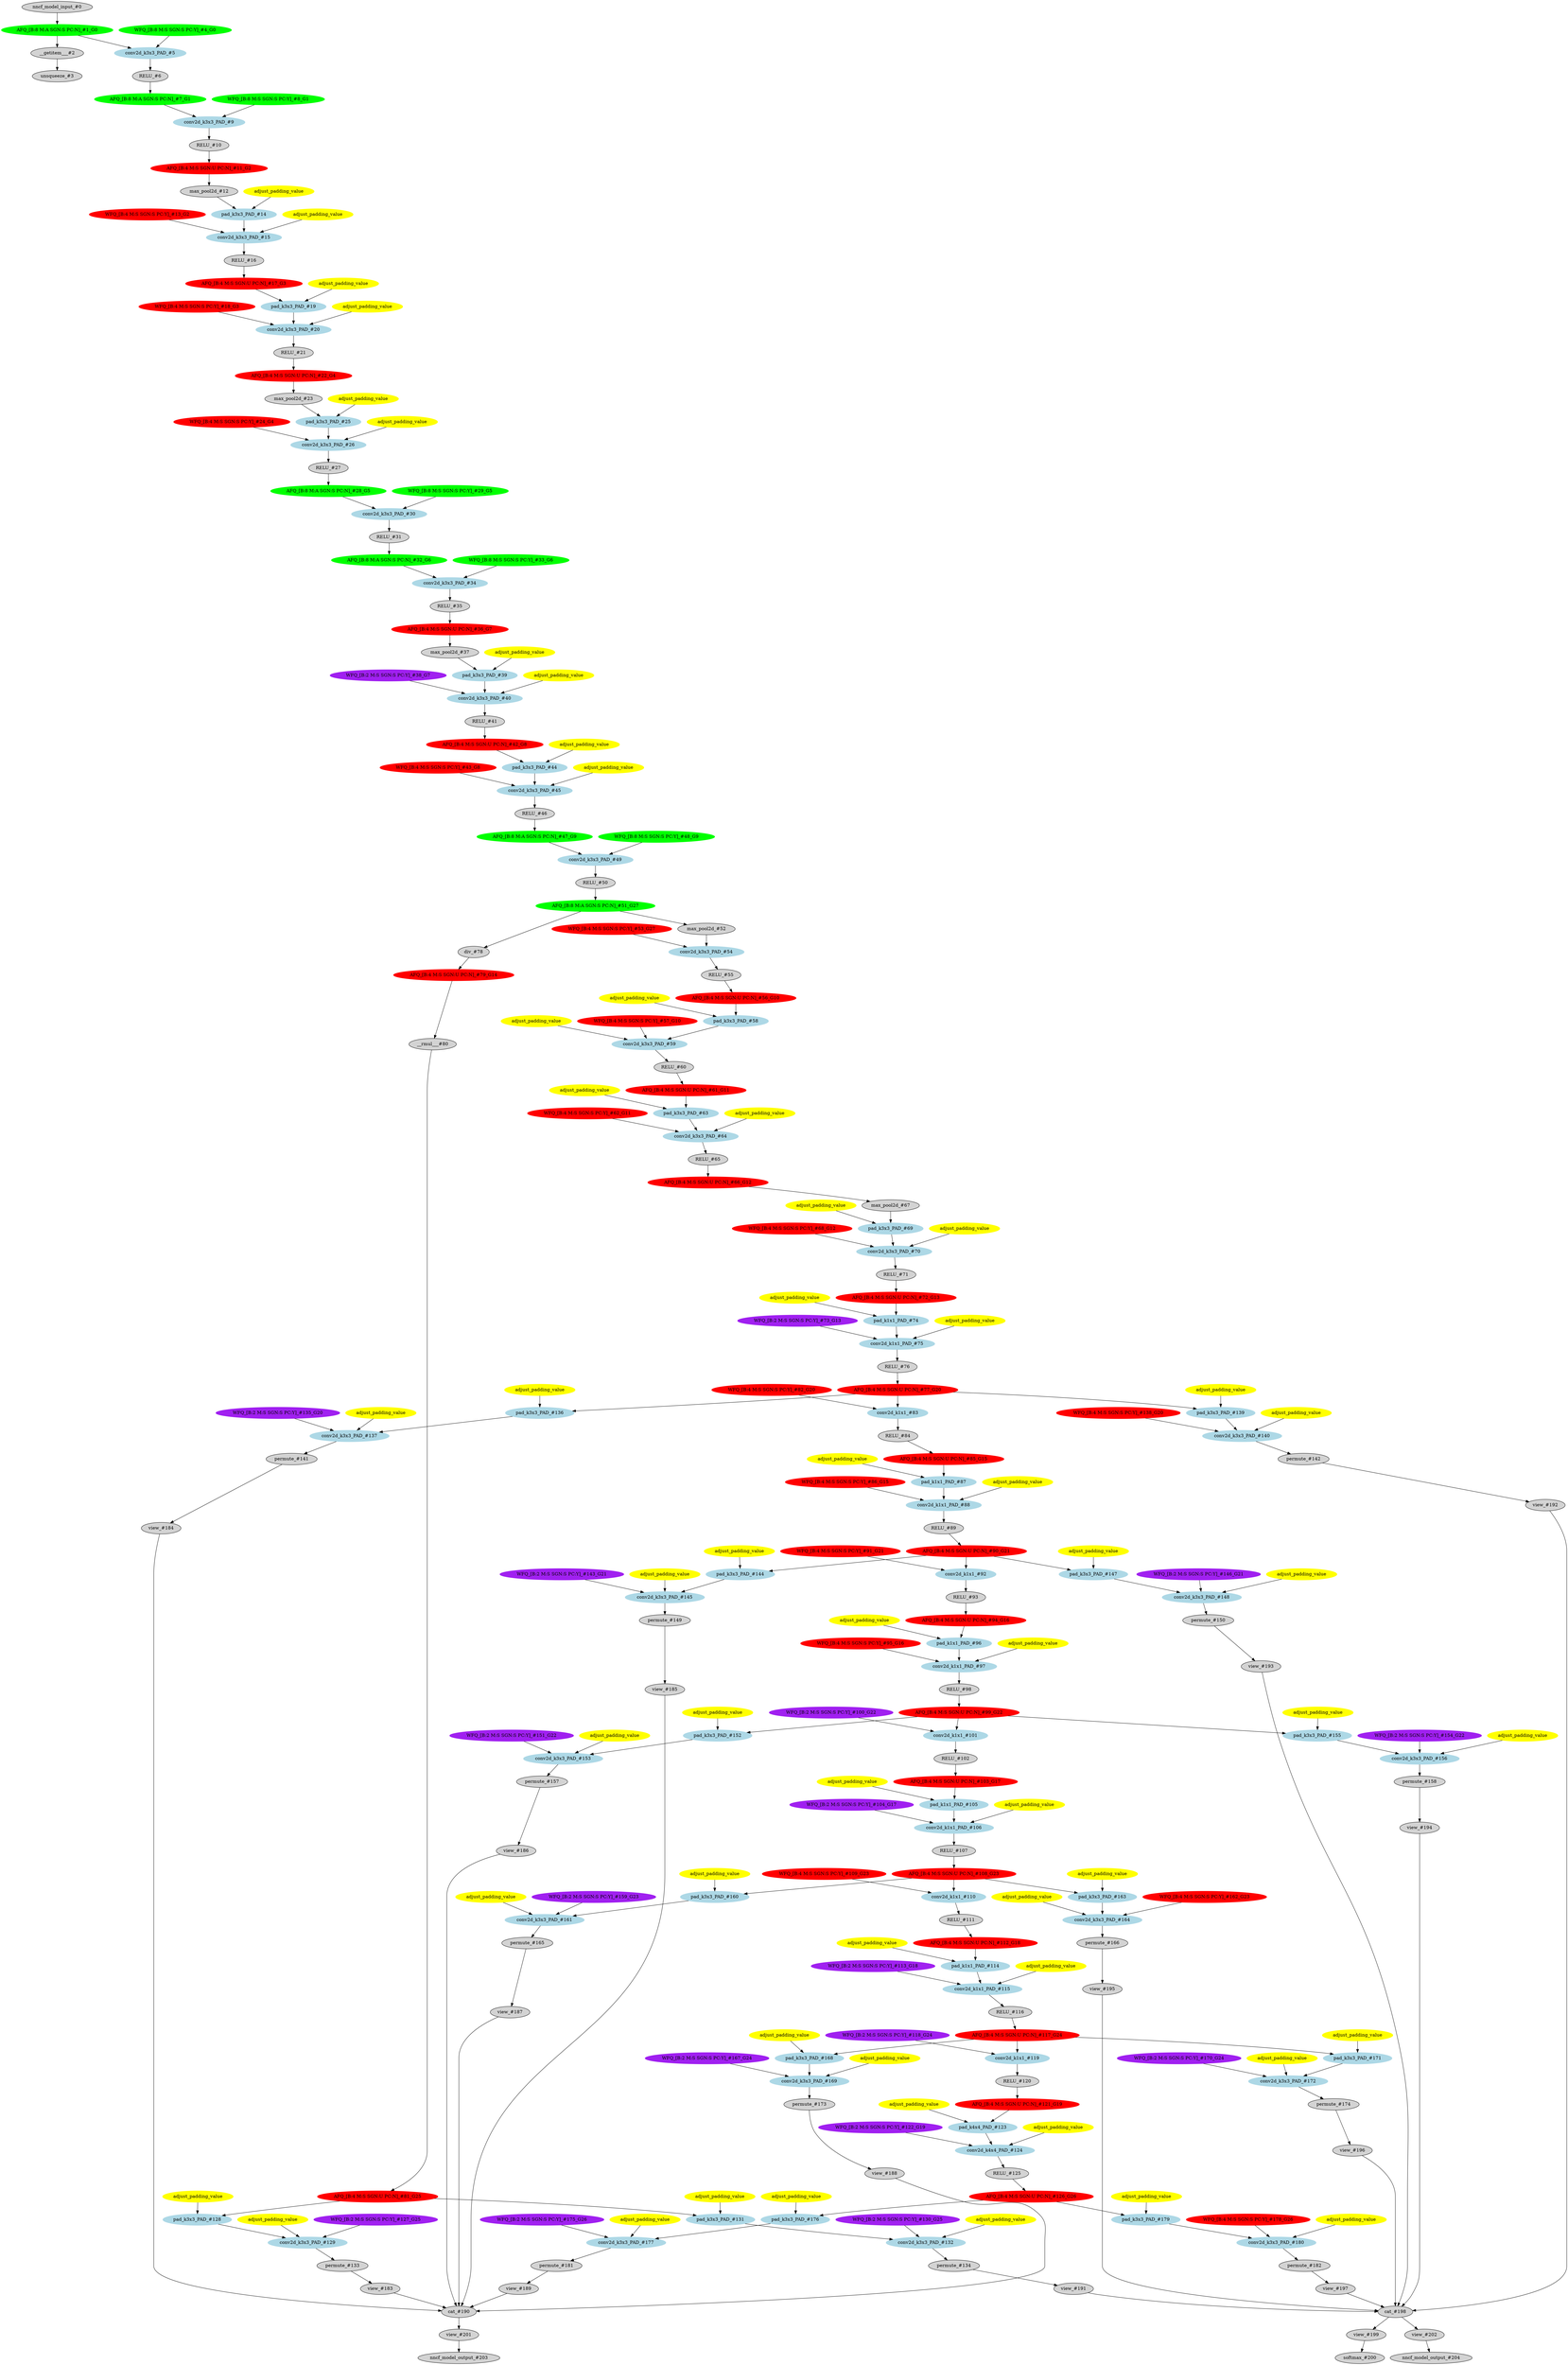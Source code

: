 strict digraph  {
"0 /nncf_model_input_0" [id=0, label="nncf_model_input_#0", scope="", style=filled, type=nncf_model_input];
"1 AsymmetricQuantizer/asymmetric_quantize_0" [color=green, id=1, label="AFQ_[B:8 M:A SGN:S PC:N]_#1_G0", scope=AsymmetricQuantizer, style=filled, type=asymmetric_quantize];
"2 SSD_VGG/__getitem___0" [id=2, label="__getitem___#2", scope=SSD_VGG, style=filled, type=__getitem__];
"3 SSD_VGG/unsqueeze_0" [id=3, label="unsqueeze_#3", scope=SSD_VGG, style=filled, type=unsqueeze];
"4 SSD_VGG/MultiOutputSequential[basenet]/NNCFConv2d[0]/ModuleDict[pre_ops]/UpdateWeight[0]/SymmetricQuantizer[op]/symmetric_quantize_0" [color=green, id=4, label="WFQ_[B:8 M:S SGN:S PC:Y]_#4_G0", scope="SSD_VGG/MultiOutputSequential[basenet]/NNCFConv2d[0]/ModuleDict[pre_ops]/UpdateWeight[0]/SymmetricQuantizer[op]", style=filled, type=symmetric_quantize];
"5 SSD_VGG/MultiOutputSequential[basenet]/NNCFConv2d[0]/conv2d_0" [color=lightblue, id=5, label="conv2d_k3x3_PAD_#5", scope="SSD_VGG/MultiOutputSequential[basenet]/NNCFConv2d[0]", style=filled, type=conv2d];
"6 SSD_VGG/MultiOutputSequential[basenet]/ReLU[1]/RELU_0" [id=6, label="RELU_#6", scope="SSD_VGG/MultiOutputSequential[basenet]/ReLU[1]", style=filled, type=RELU];
"7 SSD_VGG/MultiOutputSequential[basenet]/ReLU[1]/AsymmetricQuantizer/asymmetric_quantize_0" [color=green, id=7, label="AFQ_[B:8 M:A SGN:S PC:N]_#7_G1", scope="SSD_VGG/MultiOutputSequential[basenet]/ReLU[1]/AsymmetricQuantizer", style=filled, type=asymmetric_quantize];
"8 SSD_VGG/MultiOutputSequential[basenet]/NNCFConv2d[2]/ModuleDict[pre_ops]/UpdateWeight[0]/SymmetricQuantizer[op]/symmetric_quantize_0" [color=green, id=8, label="WFQ_[B:8 M:S SGN:S PC:Y]_#8_G1", scope="SSD_VGG/MultiOutputSequential[basenet]/NNCFConv2d[2]/ModuleDict[pre_ops]/UpdateWeight[0]/SymmetricQuantizer[op]", style=filled, type=symmetric_quantize];
"9 SSD_VGG/MultiOutputSequential[basenet]/NNCFConv2d[2]/conv2d_0" [color=lightblue, id=9, label="conv2d_k3x3_PAD_#9", scope="SSD_VGG/MultiOutputSequential[basenet]/NNCFConv2d[2]", style=filled, type=conv2d];
"10 SSD_VGG/MultiOutputSequential[basenet]/ReLU[3]/RELU_0" [id=10, label="RELU_#10", scope="SSD_VGG/MultiOutputSequential[basenet]/ReLU[3]", style=filled, type=RELU];
"11 SSD_VGG/MultiOutputSequential[basenet]/ReLU[3]/SymmetricQuantizer/symmetric_quantize_0" [color=red, id=11, label="AFQ_[B:4 M:S SGN:U PC:N]_#11_G2", scope="SSD_VGG/MultiOutputSequential[basenet]/ReLU[3]/SymmetricQuantizer", style=filled, type=symmetric_quantize];
"12 SSD_VGG/MultiOutputSequential[basenet]/MaxPool2d[4]/max_pool2d_0" [id=12, label="max_pool2d_#12", scope="SSD_VGG/MultiOutputSequential[basenet]/MaxPool2d[4]", style=filled, type=max_pool2d];
"13 SSD_VGG/MultiOutputSequential[basenet]/NNCFConv2d[5]/ModuleDict[pre_ops]/UpdateWeight[1]/SymmetricQuantizer[op]/symmetric_quantize_0" [color=red, id=13, label="WFQ_[B:4 M:S SGN:S PC:Y]_#13_G2", scope="SSD_VGG/MultiOutputSequential[basenet]/NNCFConv2d[5]/ModuleDict[pre_ops]/UpdateWeight[1]/SymmetricQuantizer[op]", style=filled, type=symmetric_quantize];
"14 SSD_VGG/MultiOutputSequential[basenet]/NNCFConv2d[5]/pad_0" [color=lightblue, id=14, label="pad_k3x3_PAD_#14", scope="SSD_VGG/MultiOutputSequential[basenet]/NNCFConv2d[5]", style=filled, type=pad];
"15 SSD_VGG/MultiOutputSequential[basenet]/NNCFConv2d[5]/conv2d_0" [color=lightblue, id=15, label="conv2d_k3x3_PAD_#15", scope="SSD_VGG/MultiOutputSequential[basenet]/NNCFConv2d[5]", style=filled, type=conv2d];
"16 SSD_VGG/MultiOutputSequential[basenet]/ReLU[6]/RELU_0" [id=16, label="RELU_#16", scope="SSD_VGG/MultiOutputSequential[basenet]/ReLU[6]", style=filled, type=RELU];
"17 SSD_VGG/MultiOutputSequential[basenet]/ReLU[6]/SymmetricQuantizer/symmetric_quantize_0" [color=red, id=17, label="AFQ_[B:4 M:S SGN:U PC:N]_#17_G3", scope="SSD_VGG/MultiOutputSequential[basenet]/ReLU[6]/SymmetricQuantizer", style=filled, type=symmetric_quantize];
"18 SSD_VGG/MultiOutputSequential[basenet]/NNCFConv2d[7]/ModuleDict[pre_ops]/UpdateWeight[1]/SymmetricQuantizer[op]/symmetric_quantize_0" [color=red, id=18, label="WFQ_[B:4 M:S SGN:S PC:Y]_#18_G3", scope="SSD_VGG/MultiOutputSequential[basenet]/NNCFConv2d[7]/ModuleDict[pre_ops]/UpdateWeight[1]/SymmetricQuantizer[op]", style=filled, type=symmetric_quantize];
"19 SSD_VGG/MultiOutputSequential[basenet]/NNCFConv2d[7]/pad_0" [color=lightblue, id=19, label="pad_k3x3_PAD_#19", scope="SSD_VGG/MultiOutputSequential[basenet]/NNCFConv2d[7]", style=filled, type=pad];
"20 SSD_VGG/MultiOutputSequential[basenet]/NNCFConv2d[7]/conv2d_0" [color=lightblue, id=20, label="conv2d_k3x3_PAD_#20", scope="SSD_VGG/MultiOutputSequential[basenet]/NNCFConv2d[7]", style=filled, type=conv2d];
"21 SSD_VGG/MultiOutputSequential[basenet]/ReLU[8]/RELU_0" [id=21, label="RELU_#21", scope="SSD_VGG/MultiOutputSequential[basenet]/ReLU[8]", style=filled, type=RELU];
"22 SSD_VGG/MultiOutputSequential[basenet]/ReLU[8]/SymmetricQuantizer/symmetric_quantize_0" [color=red, id=22, label="AFQ_[B:4 M:S SGN:U PC:N]_#22_G4", scope="SSD_VGG/MultiOutputSequential[basenet]/ReLU[8]/SymmetricQuantizer", style=filled, type=symmetric_quantize];
"23 SSD_VGG/MultiOutputSequential[basenet]/MaxPool2d[9]/max_pool2d_0" [id=23, label="max_pool2d_#23", scope="SSD_VGG/MultiOutputSequential[basenet]/MaxPool2d[9]", style=filled, type=max_pool2d];
"24 SSD_VGG/MultiOutputSequential[basenet]/NNCFConv2d[10]/ModuleDict[pre_ops]/UpdateWeight[1]/SymmetricQuantizer[op]/symmetric_quantize_0" [color=red, id=24, label="WFQ_[B:4 M:S SGN:S PC:Y]_#24_G4", scope="SSD_VGG/MultiOutputSequential[basenet]/NNCFConv2d[10]/ModuleDict[pre_ops]/UpdateWeight[1]/SymmetricQuantizer[op]", style=filled, type=symmetric_quantize];
"25 SSD_VGG/MultiOutputSequential[basenet]/NNCFConv2d[10]/pad_0" [color=lightblue, id=25, label="pad_k3x3_PAD_#25", scope="SSD_VGG/MultiOutputSequential[basenet]/NNCFConv2d[10]", style=filled, type=pad];
"26 SSD_VGG/MultiOutputSequential[basenet]/NNCFConv2d[10]/conv2d_0" [color=lightblue, id=26, label="conv2d_k3x3_PAD_#26", scope="SSD_VGG/MultiOutputSequential[basenet]/NNCFConv2d[10]", style=filled, type=conv2d];
"27 SSD_VGG/MultiOutputSequential[basenet]/ReLU[11]/RELU_0" [id=27, label="RELU_#27", scope="SSD_VGG/MultiOutputSequential[basenet]/ReLU[11]", style=filled, type=RELU];
"28 SSD_VGG/MultiOutputSequential[basenet]/ReLU[11]/AsymmetricQuantizer/asymmetric_quantize_0" [color=green, id=28, label="AFQ_[B:8 M:A SGN:S PC:N]_#28_G5", scope="SSD_VGG/MultiOutputSequential[basenet]/ReLU[11]/AsymmetricQuantizer", style=filled, type=asymmetric_quantize];
"29 SSD_VGG/MultiOutputSequential[basenet]/NNCFConv2d[12]/ModuleDict[pre_ops]/UpdateWeight[0]/SymmetricQuantizer[op]/symmetric_quantize_0" [color=green, id=29, label="WFQ_[B:8 M:S SGN:S PC:Y]_#29_G5", scope="SSD_VGG/MultiOutputSequential[basenet]/NNCFConv2d[12]/ModuleDict[pre_ops]/UpdateWeight[0]/SymmetricQuantizer[op]", style=filled, type=symmetric_quantize];
"30 SSD_VGG/MultiOutputSequential[basenet]/NNCFConv2d[12]/conv2d_0" [color=lightblue, id=30, label="conv2d_k3x3_PAD_#30", scope="SSD_VGG/MultiOutputSequential[basenet]/NNCFConv2d[12]", style=filled, type=conv2d];
"31 SSD_VGG/MultiOutputSequential[basenet]/ReLU[13]/RELU_0" [id=31, label="RELU_#31", scope="SSD_VGG/MultiOutputSequential[basenet]/ReLU[13]", style=filled, type=RELU];
"32 SSD_VGG/MultiOutputSequential[basenet]/ReLU[13]/AsymmetricQuantizer/asymmetric_quantize_0" [color=green, id=32, label="AFQ_[B:8 M:A SGN:S PC:N]_#32_G6", scope="SSD_VGG/MultiOutputSequential[basenet]/ReLU[13]/AsymmetricQuantizer", style=filled, type=asymmetric_quantize];
"33 SSD_VGG/MultiOutputSequential[basenet]/NNCFConv2d[14]/ModuleDict[pre_ops]/UpdateWeight[0]/SymmetricQuantizer[op]/symmetric_quantize_0" [color=green, id=33, label="WFQ_[B:8 M:S SGN:S PC:Y]_#33_G6", scope="SSD_VGG/MultiOutputSequential[basenet]/NNCFConv2d[14]/ModuleDict[pre_ops]/UpdateWeight[0]/SymmetricQuantizer[op]", style=filled, type=symmetric_quantize];
"34 SSD_VGG/MultiOutputSequential[basenet]/NNCFConv2d[14]/conv2d_0" [color=lightblue, id=34, label="conv2d_k3x3_PAD_#34", scope="SSD_VGG/MultiOutputSequential[basenet]/NNCFConv2d[14]", style=filled, type=conv2d];
"35 SSD_VGG/MultiOutputSequential[basenet]/ReLU[15]/RELU_0" [id=35, label="RELU_#35", scope="SSD_VGG/MultiOutputSequential[basenet]/ReLU[15]", style=filled, type=RELU];
"36 SSD_VGG/MultiOutputSequential[basenet]/ReLU[15]/SymmetricQuantizer/symmetric_quantize_0" [color=red, id=36, label="AFQ_[B:4 M:S SGN:U PC:N]_#36_G7", scope="SSD_VGG/MultiOutputSequential[basenet]/ReLU[15]/SymmetricQuantizer", style=filled, type=symmetric_quantize];
"37 SSD_VGG/MultiOutputSequential[basenet]/MaxPool2d[16]/max_pool2d_0" [id=37, label="max_pool2d_#37", scope="SSD_VGG/MultiOutputSequential[basenet]/MaxPool2d[16]", style=filled, type=max_pool2d];
"38 SSD_VGG/MultiOutputSequential[basenet]/NNCFConv2d[17]/ModuleDict[pre_ops]/UpdateWeight[1]/SymmetricQuantizer[op]/symmetric_quantize_0" [color=purple, id=38, label="WFQ_[B:2 M:S SGN:S PC:Y]_#38_G7", scope="SSD_VGG/MultiOutputSequential[basenet]/NNCFConv2d[17]/ModuleDict[pre_ops]/UpdateWeight[1]/SymmetricQuantizer[op]", style=filled, type=symmetric_quantize];
"39 SSD_VGG/MultiOutputSequential[basenet]/NNCFConv2d[17]/pad_0" [color=lightblue, id=39, label="pad_k3x3_PAD_#39", scope="SSD_VGG/MultiOutputSequential[basenet]/NNCFConv2d[17]", style=filled, type=pad];
"40 SSD_VGG/MultiOutputSequential[basenet]/NNCFConv2d[17]/conv2d_0" [color=lightblue, id=40, label="conv2d_k3x3_PAD_#40", scope="SSD_VGG/MultiOutputSequential[basenet]/NNCFConv2d[17]", style=filled, type=conv2d];
"41 SSD_VGG/MultiOutputSequential[basenet]/ReLU[18]/RELU_0" [id=41, label="RELU_#41", scope="SSD_VGG/MultiOutputSequential[basenet]/ReLU[18]", style=filled, type=RELU];
"42 SSD_VGG/MultiOutputSequential[basenet]/ReLU[18]/SymmetricQuantizer/symmetric_quantize_0" [color=red, id=42, label="AFQ_[B:4 M:S SGN:U PC:N]_#42_G8", scope="SSD_VGG/MultiOutputSequential[basenet]/ReLU[18]/SymmetricQuantizer", style=filled, type=symmetric_quantize];
"43 SSD_VGG/MultiOutputSequential[basenet]/NNCFConv2d[19]/ModuleDict[pre_ops]/UpdateWeight[1]/SymmetricQuantizer[op]/symmetric_quantize_0" [color=red, id=43, label="WFQ_[B:4 M:S SGN:S PC:Y]_#43_G8", scope="SSD_VGG/MultiOutputSequential[basenet]/NNCFConv2d[19]/ModuleDict[pre_ops]/UpdateWeight[1]/SymmetricQuantizer[op]", style=filled, type=symmetric_quantize];
"44 SSD_VGG/MultiOutputSequential[basenet]/NNCFConv2d[19]/pad_0" [color=lightblue, id=44, label="pad_k3x3_PAD_#44", scope="SSD_VGG/MultiOutputSequential[basenet]/NNCFConv2d[19]", style=filled, type=pad];
"45 SSD_VGG/MultiOutputSequential[basenet]/NNCFConv2d[19]/conv2d_0" [color=lightblue, id=45, label="conv2d_k3x3_PAD_#45", scope="SSD_VGG/MultiOutputSequential[basenet]/NNCFConv2d[19]", style=filled, type=conv2d];
"46 SSD_VGG/MultiOutputSequential[basenet]/ReLU[20]/RELU_0" [id=46, label="RELU_#46", scope="SSD_VGG/MultiOutputSequential[basenet]/ReLU[20]", style=filled, type=RELU];
"47 SSD_VGG/MultiOutputSequential[basenet]/ReLU[20]/AsymmetricQuantizer/asymmetric_quantize_0" [color=green, id=47, label="AFQ_[B:8 M:A SGN:S PC:N]_#47_G9", scope="SSD_VGG/MultiOutputSequential[basenet]/ReLU[20]/AsymmetricQuantizer", style=filled, type=asymmetric_quantize];
"48 SSD_VGG/MultiOutputSequential[basenet]/NNCFConv2d[21]/ModuleDict[pre_ops]/UpdateWeight[0]/SymmetricQuantizer[op]/symmetric_quantize_0" [color=green, id=48, label="WFQ_[B:8 M:S SGN:S PC:Y]_#48_G9", scope="SSD_VGG/MultiOutputSequential[basenet]/NNCFConv2d[21]/ModuleDict[pre_ops]/UpdateWeight[0]/SymmetricQuantizer[op]", style=filled, type=symmetric_quantize];
"49 SSD_VGG/MultiOutputSequential[basenet]/NNCFConv2d[21]/conv2d_0" [color=lightblue, id=49, label="conv2d_k3x3_PAD_#49", scope="SSD_VGG/MultiOutputSequential[basenet]/NNCFConv2d[21]", style=filled, type=conv2d];
"50 SSD_VGG/MultiOutputSequential[basenet]/ReLU[22]/RELU_0" [id=50, label="RELU_#50", scope="SSD_VGG/MultiOutputSequential[basenet]/ReLU[22]", style=filled, type=RELU];
"51 SSD_VGG/MultiOutputSequential[basenet]/ReLU[22]/AsymmetricQuantizer/asymmetric_quantize_0" [color=green, id=51, label="AFQ_[B:8 M:A SGN:S PC:N]_#51_G27", scope="SSD_VGG/MultiOutputSequential[basenet]/ReLU[22]/AsymmetricQuantizer", style=filled, type=asymmetric_quantize];
"52 SSD_VGG/MultiOutputSequential[basenet]/MaxPool2d[23]/max_pool2d_0" [id=52, label="max_pool2d_#52", scope="SSD_VGG/MultiOutputSequential[basenet]/MaxPool2d[23]", style=filled, type=max_pool2d];
"53 SSD_VGG/MultiOutputSequential[basenet]/NNCFConv2d[24]/ModuleDict[pre_ops]/UpdateWeight[0]/SymmetricQuantizer[op]/symmetric_quantize_0" [color=red, id=53, label="WFQ_[B:4 M:S SGN:S PC:Y]_#53_G27", scope="SSD_VGG/MultiOutputSequential[basenet]/NNCFConv2d[24]/ModuleDict[pre_ops]/UpdateWeight[0]/SymmetricQuantizer[op]", style=filled, type=symmetric_quantize];
"54 SSD_VGG/MultiOutputSequential[basenet]/NNCFConv2d[24]/conv2d_0" [color=lightblue, id=54, label="conv2d_k3x3_PAD_#54", scope="SSD_VGG/MultiOutputSequential[basenet]/NNCFConv2d[24]", style=filled, type=conv2d];
"55 SSD_VGG/MultiOutputSequential[basenet]/ReLU[25]/RELU_0" [id=55, label="RELU_#55", scope="SSD_VGG/MultiOutputSequential[basenet]/ReLU[25]", style=filled, type=RELU];
"56 SSD_VGG/MultiOutputSequential[basenet]/ReLU[25]/SymmetricQuantizer/symmetric_quantize_0" [color=red, id=56, label="AFQ_[B:4 M:S SGN:U PC:N]_#56_G10", scope="SSD_VGG/MultiOutputSequential[basenet]/ReLU[25]/SymmetricQuantizer", style=filled, type=symmetric_quantize];
"57 SSD_VGG/MultiOutputSequential[basenet]/NNCFConv2d[26]/ModuleDict[pre_ops]/UpdateWeight[1]/SymmetricQuantizer[op]/symmetric_quantize_0" [color=red, id=57, label="WFQ_[B:4 M:S SGN:S PC:Y]_#57_G10", scope="SSD_VGG/MultiOutputSequential[basenet]/NNCFConv2d[26]/ModuleDict[pre_ops]/UpdateWeight[1]/SymmetricQuantizer[op]", style=filled, type=symmetric_quantize];
"58 SSD_VGG/MultiOutputSequential[basenet]/NNCFConv2d[26]/pad_0" [color=lightblue, id=58, label="pad_k3x3_PAD_#58", scope="SSD_VGG/MultiOutputSequential[basenet]/NNCFConv2d[26]", style=filled, type=pad];
"59 SSD_VGG/MultiOutputSequential[basenet]/NNCFConv2d[26]/conv2d_0" [color=lightblue, id=59, label="conv2d_k3x3_PAD_#59", scope="SSD_VGG/MultiOutputSequential[basenet]/NNCFConv2d[26]", style=filled, type=conv2d];
"60 SSD_VGG/MultiOutputSequential[basenet]/ReLU[27]/RELU_0" [id=60, label="RELU_#60", scope="SSD_VGG/MultiOutputSequential[basenet]/ReLU[27]", style=filled, type=RELU];
"61 SSD_VGG/MultiOutputSequential[basenet]/ReLU[27]/SymmetricQuantizer/symmetric_quantize_0" [color=red, id=61, label="AFQ_[B:4 M:S SGN:U PC:N]_#61_G11", scope="SSD_VGG/MultiOutputSequential[basenet]/ReLU[27]/SymmetricQuantizer", style=filled, type=symmetric_quantize];
"62 SSD_VGG/MultiOutputSequential[basenet]/NNCFConv2d[28]/ModuleDict[pre_ops]/UpdateWeight[1]/SymmetricQuantizer[op]/symmetric_quantize_0" [color=red, id=62, label="WFQ_[B:4 M:S SGN:S PC:Y]_#62_G11", scope="SSD_VGG/MultiOutputSequential[basenet]/NNCFConv2d[28]/ModuleDict[pre_ops]/UpdateWeight[1]/SymmetricQuantizer[op]", style=filled, type=symmetric_quantize];
"63 SSD_VGG/MultiOutputSequential[basenet]/NNCFConv2d[28]/pad_0" [color=lightblue, id=63, label="pad_k3x3_PAD_#63", scope="SSD_VGG/MultiOutputSequential[basenet]/NNCFConv2d[28]", style=filled, type=pad];
"64 SSD_VGG/MultiOutputSequential[basenet]/NNCFConv2d[28]/conv2d_0" [color=lightblue, id=64, label="conv2d_k3x3_PAD_#64", scope="SSD_VGG/MultiOutputSequential[basenet]/NNCFConv2d[28]", style=filled, type=conv2d];
"65 SSD_VGG/MultiOutputSequential[basenet]/ReLU[29]/RELU_0" [id=65, label="RELU_#65", scope="SSD_VGG/MultiOutputSequential[basenet]/ReLU[29]", style=filled, type=RELU];
"66 SSD_VGG/MultiOutputSequential[basenet]/ReLU[29]/SymmetricQuantizer/symmetric_quantize_0" [color=red, id=66, label="AFQ_[B:4 M:S SGN:U PC:N]_#66_G12", scope="SSD_VGG/MultiOutputSequential[basenet]/ReLU[29]/SymmetricQuantizer", style=filled, type=symmetric_quantize];
"67 SSD_VGG/MultiOutputSequential[basenet]/MaxPool2d[30]/max_pool2d_0" [id=67, label="max_pool2d_#67", scope="SSD_VGG/MultiOutputSequential[basenet]/MaxPool2d[30]", style=filled, type=max_pool2d];
"68 SSD_VGG/MultiOutputSequential[basenet]/NNCFConv2d[31]/ModuleDict[pre_ops]/UpdateWeight[1]/SymmetricQuantizer[op]/symmetric_quantize_0" [color=red, id=68, label="WFQ_[B:4 M:S SGN:S PC:Y]_#68_G12", scope="SSD_VGG/MultiOutputSequential[basenet]/NNCFConv2d[31]/ModuleDict[pre_ops]/UpdateWeight[1]/SymmetricQuantizer[op]", style=filled, type=symmetric_quantize];
"69 SSD_VGG/MultiOutputSequential[basenet]/NNCFConv2d[31]/pad_0" [color=lightblue, id=69, label="pad_k3x3_PAD_#69", scope="SSD_VGG/MultiOutputSequential[basenet]/NNCFConv2d[31]", style=filled, type=pad];
"70 SSD_VGG/MultiOutputSequential[basenet]/NNCFConv2d[31]/conv2d_0" [color=lightblue, id=70, label="conv2d_k3x3_PAD_#70", scope="SSD_VGG/MultiOutputSequential[basenet]/NNCFConv2d[31]", style=filled, type=conv2d];
"71 SSD_VGG/MultiOutputSequential[basenet]/ReLU[32]/RELU_0" [id=71, label="RELU_#71", scope="SSD_VGG/MultiOutputSequential[basenet]/ReLU[32]", style=filled, type=RELU];
"72 SSD_VGG/MultiOutputSequential[basenet]/ReLU[32]/SymmetricQuantizer/symmetric_quantize_0" [color=red, id=72, label="AFQ_[B:4 M:S SGN:U PC:N]_#72_G13", scope="SSD_VGG/MultiOutputSequential[basenet]/ReLU[32]/SymmetricQuantizer", style=filled, type=symmetric_quantize];
"73 SSD_VGG/MultiOutputSequential[basenet]/NNCFConv2d[33]/ModuleDict[pre_ops]/UpdateWeight[1]/SymmetricQuantizer[op]/symmetric_quantize_0" [color=purple, id=73, label="WFQ_[B:2 M:S SGN:S PC:Y]_#73_G13", scope="SSD_VGG/MultiOutputSequential[basenet]/NNCFConv2d[33]/ModuleDict[pre_ops]/UpdateWeight[1]/SymmetricQuantizer[op]", style=filled, type=symmetric_quantize];
"74 SSD_VGG/MultiOutputSequential[basenet]/NNCFConv2d[33]/pad_0" [color=lightblue, id=74, label="pad_k1x1_PAD_#74", scope="SSD_VGG/MultiOutputSequential[basenet]/NNCFConv2d[33]", style=filled, type=pad];
"75 SSD_VGG/MultiOutputSequential[basenet]/NNCFConv2d[33]/conv2d_0" [color=lightblue, id=75, label="conv2d_k1x1_PAD_#75", scope="SSD_VGG/MultiOutputSequential[basenet]/NNCFConv2d[33]", style=filled, type=conv2d];
"76 SSD_VGG/MultiOutputSequential[basenet]/ReLU[34]/RELU_0" [id=76, label="RELU_#76", scope="SSD_VGG/MultiOutputSequential[basenet]/ReLU[34]", style=filled, type=RELU];
"77 SSD_VGG/MultiOutputSequential[basenet]/ReLU[34]/SymmetricQuantizer/symmetric_quantize_0" [color=red, id=77, label="AFQ_[B:4 M:S SGN:U PC:N]_#77_G20", scope="SSD_VGG/MultiOutputSequential[basenet]/ReLU[34]/SymmetricQuantizer", style=filled, type=symmetric_quantize];
"78 SSD_VGG/NNCFUserL2Norm[L2Norm]/div_0" [id=78, label="div_#78", scope="SSD_VGG/NNCFUserL2Norm[L2Norm]", style=filled, type=div];
"79 SSD_VGG/NNCFUserL2Norm[L2Norm]/SymmetricQuantizer/symmetric_quantize_0" [color=red, id=79, label="AFQ_[B:4 M:S SGN:U PC:N]_#79_G14", scope="SSD_VGG/NNCFUserL2Norm[L2Norm]/SymmetricQuantizer", style=filled, type=symmetric_quantize];
"80 SSD_VGG/NNCFUserL2Norm[L2Norm]/__rmul___0" [id=80, label="__rmul___#80", scope="SSD_VGG/NNCFUserL2Norm[L2Norm]", style=filled, type=__rmul__];
"81 SSD_VGG/NNCFUserL2Norm[L2Norm]/SymmetricQuantizer/symmetric_quantize_1" [color=red, id=81, label="AFQ_[B:4 M:S SGN:U PC:N]_#81_G25", scope="SSD_VGG/NNCFUserL2Norm[L2Norm]/SymmetricQuantizer", style=filled, type=symmetric_quantize];
"82 SSD_VGG/MultiOutputSequential[extras]/NNCFConv2d[0]/ModuleDict[pre_ops]/UpdateWeight[0]/SymmetricQuantizer[op]/symmetric_quantize_0" [color=red, id=82, label="WFQ_[B:4 M:S SGN:S PC:Y]_#82_G20", scope="SSD_VGG/MultiOutputSequential[extras]/NNCFConv2d[0]/ModuleDict[pre_ops]/UpdateWeight[0]/SymmetricQuantizer[op]", style=filled, type=symmetric_quantize];
"83 SSD_VGG/MultiOutputSequential[extras]/NNCFConv2d[0]/conv2d_0" [color=lightblue, id=83, label="conv2d_k1x1_#83", scope="SSD_VGG/MultiOutputSequential[extras]/NNCFConv2d[0]", style=filled, type=conv2d];
"84 SSD_VGG/MultiOutputSequential[extras]/ReLU[1]/RELU_0" [id=84, label="RELU_#84", scope="SSD_VGG/MultiOutputSequential[extras]/ReLU[1]", style=filled, type=RELU];
"85 SSD_VGG/MultiOutputSequential[extras]/ReLU[1]/SymmetricQuantizer/symmetric_quantize_0" [color=red, id=85, label="AFQ_[B:4 M:S SGN:U PC:N]_#85_G15", scope="SSD_VGG/MultiOutputSequential[extras]/ReLU[1]/SymmetricQuantizer", style=filled, type=symmetric_quantize];
"86 SSD_VGG/MultiOutputSequential[extras]/NNCFConv2d[2]/ModuleDict[pre_ops]/UpdateWeight[1]/SymmetricQuantizer[op]/symmetric_quantize_0" [color=red, id=86, label="WFQ_[B:4 M:S SGN:S PC:Y]_#86_G15", scope="SSD_VGG/MultiOutputSequential[extras]/NNCFConv2d[2]/ModuleDict[pre_ops]/UpdateWeight[1]/SymmetricQuantizer[op]", style=filled, type=symmetric_quantize];
"87 SSD_VGG/MultiOutputSequential[extras]/NNCFConv2d[2]/pad_0" [color=lightblue, id=87, label="pad_k1x1_PAD_#87", scope="SSD_VGG/MultiOutputSequential[extras]/NNCFConv2d[2]", style=filled, type=pad];
"88 SSD_VGG/MultiOutputSequential[extras]/NNCFConv2d[2]/conv2d_0" [color=lightblue, id=88, label="conv2d_k1x1_PAD_#88", scope="SSD_VGG/MultiOutputSequential[extras]/NNCFConv2d[2]", style=filled, type=conv2d];
"89 SSD_VGG/MultiOutputSequential[extras]/ReLU[3]/RELU_0" [id=89, label="RELU_#89", scope="SSD_VGG/MultiOutputSequential[extras]/ReLU[3]", style=filled, type=RELU];
"90 SSD_VGG/MultiOutputSequential[extras]/ReLU[3]/SymmetricQuantizer/symmetric_quantize_0" [color=red, id=90, label="AFQ_[B:4 M:S SGN:U PC:N]_#90_G21", scope="SSD_VGG/MultiOutputSequential[extras]/ReLU[3]/SymmetricQuantizer", style=filled, type=symmetric_quantize];
"91 SSD_VGG/MultiOutputSequential[extras]/NNCFConv2d[4]/ModuleDict[pre_ops]/UpdateWeight[0]/SymmetricQuantizer[op]/symmetric_quantize_0" [color=red, id=91, label="WFQ_[B:4 M:S SGN:S PC:Y]_#91_G21", scope="SSD_VGG/MultiOutputSequential[extras]/NNCFConv2d[4]/ModuleDict[pre_ops]/UpdateWeight[0]/SymmetricQuantizer[op]", style=filled, type=symmetric_quantize];
"92 SSD_VGG/MultiOutputSequential[extras]/NNCFConv2d[4]/conv2d_0" [color=lightblue, id=92, label="conv2d_k1x1_#92", scope="SSD_VGG/MultiOutputSequential[extras]/NNCFConv2d[4]", style=filled, type=conv2d];
"93 SSD_VGG/MultiOutputSequential[extras]/ReLU[5]/RELU_0" [id=93, label="RELU_#93", scope="SSD_VGG/MultiOutputSequential[extras]/ReLU[5]", style=filled, type=RELU];
"94 SSD_VGG/MultiOutputSequential[extras]/ReLU[5]/SymmetricQuantizer/symmetric_quantize_0" [color=red, id=94, label="AFQ_[B:4 M:S SGN:U PC:N]_#94_G16", scope="SSD_VGG/MultiOutputSequential[extras]/ReLU[5]/SymmetricQuantizer", style=filled, type=symmetric_quantize];
"95 SSD_VGG/MultiOutputSequential[extras]/NNCFConv2d[6]/ModuleDict[pre_ops]/UpdateWeight[1]/SymmetricQuantizer[op]/symmetric_quantize_0" [color=red, id=95, label="WFQ_[B:4 M:S SGN:S PC:Y]_#95_G16", scope="SSD_VGG/MultiOutputSequential[extras]/NNCFConv2d[6]/ModuleDict[pre_ops]/UpdateWeight[1]/SymmetricQuantizer[op]", style=filled, type=symmetric_quantize];
"96 SSD_VGG/MultiOutputSequential[extras]/NNCFConv2d[6]/pad_0" [color=lightblue, id=96, label="pad_k1x1_PAD_#96", scope="SSD_VGG/MultiOutputSequential[extras]/NNCFConv2d[6]", style=filled, type=pad];
"97 SSD_VGG/MultiOutputSequential[extras]/NNCFConv2d[6]/conv2d_0" [color=lightblue, id=97, label="conv2d_k1x1_PAD_#97", scope="SSD_VGG/MultiOutputSequential[extras]/NNCFConv2d[6]", style=filled, type=conv2d];
"98 SSD_VGG/MultiOutputSequential[extras]/ReLU[7]/RELU_0" [id=98, label="RELU_#98", scope="SSD_VGG/MultiOutputSequential[extras]/ReLU[7]", style=filled, type=RELU];
"99 SSD_VGG/MultiOutputSequential[extras]/ReLU[7]/SymmetricQuantizer/symmetric_quantize_0" [color=red, id=99, label="AFQ_[B:4 M:S SGN:U PC:N]_#99_G22", scope="SSD_VGG/MultiOutputSequential[extras]/ReLU[7]/SymmetricQuantizer", style=filled, type=symmetric_quantize];
"100 SSD_VGG/MultiOutputSequential[extras]/NNCFConv2d[8]/ModuleDict[pre_ops]/UpdateWeight[0]/SymmetricQuantizer[op]/symmetric_quantize_0" [color=purple, id=100, label="WFQ_[B:2 M:S SGN:S PC:Y]_#100_G22", scope="SSD_VGG/MultiOutputSequential[extras]/NNCFConv2d[8]/ModuleDict[pre_ops]/UpdateWeight[0]/SymmetricQuantizer[op]", style=filled, type=symmetric_quantize];
"101 SSD_VGG/MultiOutputSequential[extras]/NNCFConv2d[8]/conv2d_0" [color=lightblue, id=101, label="conv2d_k1x1_#101", scope="SSD_VGG/MultiOutputSequential[extras]/NNCFConv2d[8]", style=filled, type=conv2d];
"102 SSD_VGG/MultiOutputSequential[extras]/ReLU[9]/RELU_0" [id=102, label="RELU_#102", scope="SSD_VGG/MultiOutputSequential[extras]/ReLU[9]", style=filled, type=RELU];
"103 SSD_VGG/MultiOutputSequential[extras]/ReLU[9]/SymmetricQuantizer/symmetric_quantize_0" [color=red, id=103, label="AFQ_[B:4 M:S SGN:U PC:N]_#103_G17", scope="SSD_VGG/MultiOutputSequential[extras]/ReLU[9]/SymmetricQuantizer", style=filled, type=symmetric_quantize];
"104 SSD_VGG/MultiOutputSequential[extras]/NNCFConv2d[10]/ModuleDict[pre_ops]/UpdateWeight[1]/SymmetricQuantizer[op]/symmetric_quantize_0" [color=purple, id=104, label="WFQ_[B:2 M:S SGN:S PC:Y]_#104_G17", scope="SSD_VGG/MultiOutputSequential[extras]/NNCFConv2d[10]/ModuleDict[pre_ops]/UpdateWeight[1]/SymmetricQuantizer[op]", style=filled, type=symmetric_quantize];
"105 SSD_VGG/MultiOutputSequential[extras]/NNCFConv2d[10]/pad_0" [color=lightblue, id=105, label="pad_k1x1_PAD_#105", scope="SSD_VGG/MultiOutputSequential[extras]/NNCFConv2d[10]", style=filled, type=pad];
"106 SSD_VGG/MultiOutputSequential[extras]/NNCFConv2d[10]/conv2d_0" [color=lightblue, id=106, label="conv2d_k1x1_PAD_#106", scope="SSD_VGG/MultiOutputSequential[extras]/NNCFConv2d[10]", style=filled, type=conv2d];
"107 SSD_VGG/MultiOutputSequential[extras]/ReLU[11]/RELU_0" [id=107, label="RELU_#107", scope="SSD_VGG/MultiOutputSequential[extras]/ReLU[11]", style=filled, type=RELU];
"108 SSD_VGG/MultiOutputSequential[extras]/ReLU[11]/SymmetricQuantizer/symmetric_quantize_0" [color=red, id=108, label="AFQ_[B:4 M:S SGN:U PC:N]_#108_G23", scope="SSD_VGG/MultiOutputSequential[extras]/ReLU[11]/SymmetricQuantizer", style=filled, type=symmetric_quantize];
"109 SSD_VGG/MultiOutputSequential[extras]/NNCFConv2d[12]/ModuleDict[pre_ops]/UpdateWeight[0]/SymmetricQuantizer[op]/symmetric_quantize_0" [color=red, id=109, label="WFQ_[B:4 M:S SGN:S PC:Y]_#109_G23", scope="SSD_VGG/MultiOutputSequential[extras]/NNCFConv2d[12]/ModuleDict[pre_ops]/UpdateWeight[0]/SymmetricQuantizer[op]", style=filled, type=symmetric_quantize];
"110 SSD_VGG/MultiOutputSequential[extras]/NNCFConv2d[12]/conv2d_0" [color=lightblue, id=110, label="conv2d_k1x1_#110", scope="SSD_VGG/MultiOutputSequential[extras]/NNCFConv2d[12]", style=filled, type=conv2d];
"111 SSD_VGG/MultiOutputSequential[extras]/ReLU[13]/RELU_0" [id=111, label="RELU_#111", scope="SSD_VGG/MultiOutputSequential[extras]/ReLU[13]", style=filled, type=RELU];
"112 SSD_VGG/MultiOutputSequential[extras]/ReLU[13]/SymmetricQuantizer/symmetric_quantize_0" [color=red, id=112, label="AFQ_[B:4 M:S SGN:U PC:N]_#112_G18", scope="SSD_VGG/MultiOutputSequential[extras]/ReLU[13]/SymmetricQuantizer", style=filled, type=symmetric_quantize];
"113 SSD_VGG/MultiOutputSequential[extras]/NNCFConv2d[14]/ModuleDict[pre_ops]/UpdateWeight[1]/SymmetricQuantizer[op]/symmetric_quantize_0" [color=purple, id=113, label="WFQ_[B:2 M:S SGN:S PC:Y]_#113_G18", scope="SSD_VGG/MultiOutputSequential[extras]/NNCFConv2d[14]/ModuleDict[pre_ops]/UpdateWeight[1]/SymmetricQuantizer[op]", style=filled, type=symmetric_quantize];
"114 SSD_VGG/MultiOutputSequential[extras]/NNCFConv2d[14]/pad_0" [color=lightblue, id=114, label="pad_k1x1_PAD_#114", scope="SSD_VGG/MultiOutputSequential[extras]/NNCFConv2d[14]", style=filled, type=pad];
"115 SSD_VGG/MultiOutputSequential[extras]/NNCFConv2d[14]/conv2d_0" [color=lightblue, id=115, label="conv2d_k1x1_PAD_#115", scope="SSD_VGG/MultiOutputSequential[extras]/NNCFConv2d[14]", style=filled, type=conv2d];
"116 SSD_VGG/MultiOutputSequential[extras]/ReLU[15]/RELU_0" [id=116, label="RELU_#116", scope="SSD_VGG/MultiOutputSequential[extras]/ReLU[15]", style=filled, type=RELU];
"117 SSD_VGG/MultiOutputSequential[extras]/ReLU[15]/SymmetricQuantizer/symmetric_quantize_0" [color=red, id=117, label="AFQ_[B:4 M:S SGN:U PC:N]_#117_G24", scope="SSD_VGG/MultiOutputSequential[extras]/ReLU[15]/SymmetricQuantizer", style=filled, type=symmetric_quantize];
"118 SSD_VGG/MultiOutputSequential[extras]/NNCFConv2d[16]/ModuleDict[pre_ops]/UpdateWeight[0]/SymmetricQuantizer[op]/symmetric_quantize_0" [color=purple, id=118, label="WFQ_[B:2 M:S SGN:S PC:Y]_#118_G24", scope="SSD_VGG/MultiOutputSequential[extras]/NNCFConv2d[16]/ModuleDict[pre_ops]/UpdateWeight[0]/SymmetricQuantizer[op]", style=filled, type=symmetric_quantize];
"119 SSD_VGG/MultiOutputSequential[extras]/NNCFConv2d[16]/conv2d_0" [color=lightblue, id=119, label="conv2d_k1x1_#119", scope="SSD_VGG/MultiOutputSequential[extras]/NNCFConv2d[16]", style=filled, type=conv2d];
"120 SSD_VGG/MultiOutputSequential[extras]/ReLU[17]/RELU_0" [id=120, label="RELU_#120", scope="SSD_VGG/MultiOutputSequential[extras]/ReLU[17]", style=filled, type=RELU];
"121 SSD_VGG/MultiOutputSequential[extras]/ReLU[17]/SymmetricQuantizer/symmetric_quantize_0" [color=red, id=121, label="AFQ_[B:4 M:S SGN:U PC:N]_#121_G19", scope="SSD_VGG/MultiOutputSequential[extras]/ReLU[17]/SymmetricQuantizer", style=filled, type=symmetric_quantize];
"122 SSD_VGG/MultiOutputSequential[extras]/NNCFConv2d[18]/ModuleDict[pre_ops]/UpdateWeight[1]/SymmetricQuantizer[op]/symmetric_quantize_0" [color=purple, id=122, label="WFQ_[B:2 M:S SGN:S PC:Y]_#122_G19", scope="SSD_VGG/MultiOutputSequential[extras]/NNCFConv2d[18]/ModuleDict[pre_ops]/UpdateWeight[1]/SymmetricQuantizer[op]", style=filled, type=symmetric_quantize];
"123 SSD_VGG/MultiOutputSequential[extras]/NNCFConv2d[18]/pad_0" [color=lightblue, id=123, label="pad_k4x4_PAD_#123", scope="SSD_VGG/MultiOutputSequential[extras]/NNCFConv2d[18]", style=filled, type=pad];
"124 SSD_VGG/MultiOutputSequential[extras]/NNCFConv2d[18]/conv2d_0" [color=lightblue, id=124, label="conv2d_k4x4_PAD_#124", scope="SSD_VGG/MultiOutputSequential[extras]/NNCFConv2d[18]", style=filled, type=conv2d];
"125 SSD_VGG/MultiOutputSequential[extras]/ReLU[19]/RELU_0" [id=125, label="RELU_#125", scope="SSD_VGG/MultiOutputSequential[extras]/ReLU[19]", style=filled, type=RELU];
"126 SSD_VGG/MultiOutputSequential[extras]/ReLU[19]/SymmetricQuantizer/symmetric_quantize_0" [color=red, id=126, label="AFQ_[B:4 M:S SGN:U PC:N]_#126_G26", scope="SSD_VGG/MultiOutputSequential[extras]/ReLU[19]/SymmetricQuantizer", style=filled, type=symmetric_quantize];
"127 SSD_VGG/SSDDetectionOutput[detection_head]/ModuleList[heads]/SSDHead[0]/NNCFConv2d[loc]/ModuleDict[pre_ops]/UpdateWeight[1]/SymmetricQuantizer[op]/symmetric_quantize_0" [color=purple, id=127, label="WFQ_[B:2 M:S SGN:S PC:Y]_#127_G25", scope="SSD_VGG/SSDDetectionOutput[detection_head]/ModuleList[heads]/SSDHead[0]/NNCFConv2d[loc]/ModuleDict[pre_ops]/UpdateWeight[1]/SymmetricQuantizer[op]", style=filled, type=symmetric_quantize];
"128 SSD_VGG/SSDDetectionOutput[detection_head]/ModuleList[heads]/SSDHead[0]/NNCFConv2d[loc]/pad_0" [color=lightblue, id=128, label="pad_k3x3_PAD_#128", scope="SSD_VGG/SSDDetectionOutput[detection_head]/ModuleList[heads]/SSDHead[0]/NNCFConv2d[loc]", style=filled, type=pad];
"129 SSD_VGG/SSDDetectionOutput[detection_head]/ModuleList[heads]/SSDHead[0]/NNCFConv2d[loc]/conv2d_0" [color=lightblue, id=129, label="conv2d_k3x3_PAD_#129", scope="SSD_VGG/SSDDetectionOutput[detection_head]/ModuleList[heads]/SSDHead[0]/NNCFConv2d[loc]", style=filled, type=conv2d];
"130 SSD_VGG/SSDDetectionOutput[detection_head]/ModuleList[heads]/SSDHead[0]/NNCFConv2d[conf]/ModuleDict[pre_ops]/UpdateWeight[1]/SymmetricQuantizer[op]/symmetric_quantize_0" [color=purple, id=130, label="WFQ_[B:2 M:S SGN:S PC:Y]_#130_G25", scope="SSD_VGG/SSDDetectionOutput[detection_head]/ModuleList[heads]/SSDHead[0]/NNCFConv2d[conf]/ModuleDict[pre_ops]/UpdateWeight[1]/SymmetricQuantizer[op]", style=filled, type=symmetric_quantize];
"131 SSD_VGG/SSDDetectionOutput[detection_head]/ModuleList[heads]/SSDHead[0]/NNCFConv2d[conf]/pad_0" [color=lightblue, id=131, label="pad_k3x3_PAD_#131", scope="SSD_VGG/SSDDetectionOutput[detection_head]/ModuleList[heads]/SSDHead[0]/NNCFConv2d[conf]", style=filled, type=pad];
"132 SSD_VGG/SSDDetectionOutput[detection_head]/ModuleList[heads]/SSDHead[0]/NNCFConv2d[conf]/conv2d_0" [color=lightblue, id=132, label="conv2d_k3x3_PAD_#132", scope="SSD_VGG/SSDDetectionOutput[detection_head]/ModuleList[heads]/SSDHead[0]/NNCFConv2d[conf]", style=filled, type=conv2d];
"133 SSD_VGG/SSDDetectionOutput[detection_head]/ModuleList[heads]/SSDHead[0]/permute_0" [id=133, label="permute_#133", scope="SSD_VGG/SSDDetectionOutput[detection_head]/ModuleList[heads]/SSDHead[0]", style=filled, type=permute];
"134 SSD_VGG/SSDDetectionOutput[detection_head]/ModuleList[heads]/SSDHead[0]/permute_1" [id=134, label="permute_#134", scope="SSD_VGG/SSDDetectionOutput[detection_head]/ModuleList[heads]/SSDHead[0]", style=filled, type=permute];
"135 SSD_VGG/SSDDetectionOutput[detection_head]/ModuleList[heads]/SSDHead[1]/NNCFConv2d[loc]/ModuleDict[pre_ops]/UpdateWeight[1]/SymmetricQuantizer[op]/symmetric_quantize_0" [color=purple, id=135, label="WFQ_[B:2 M:S SGN:S PC:Y]_#135_G20", scope="SSD_VGG/SSDDetectionOutput[detection_head]/ModuleList[heads]/SSDHead[1]/NNCFConv2d[loc]/ModuleDict[pre_ops]/UpdateWeight[1]/SymmetricQuantizer[op]", style=filled, type=symmetric_quantize];
"136 SSD_VGG/SSDDetectionOutput[detection_head]/ModuleList[heads]/SSDHead[1]/NNCFConv2d[loc]/pad_0" [color=lightblue, id=136, label="pad_k3x3_PAD_#136", scope="SSD_VGG/SSDDetectionOutput[detection_head]/ModuleList[heads]/SSDHead[1]/NNCFConv2d[loc]", style=filled, type=pad];
"137 SSD_VGG/SSDDetectionOutput[detection_head]/ModuleList[heads]/SSDHead[1]/NNCFConv2d[loc]/conv2d_0" [color=lightblue, id=137, label="conv2d_k3x3_PAD_#137", scope="SSD_VGG/SSDDetectionOutput[detection_head]/ModuleList[heads]/SSDHead[1]/NNCFConv2d[loc]", style=filled, type=conv2d];
"138 SSD_VGG/SSDDetectionOutput[detection_head]/ModuleList[heads]/SSDHead[1]/NNCFConv2d[conf]/ModuleDict[pre_ops]/UpdateWeight[1]/SymmetricQuantizer[op]/symmetric_quantize_0" [color=red, id=138, label="WFQ_[B:4 M:S SGN:S PC:Y]_#138_G20", scope="SSD_VGG/SSDDetectionOutput[detection_head]/ModuleList[heads]/SSDHead[1]/NNCFConv2d[conf]/ModuleDict[pre_ops]/UpdateWeight[1]/SymmetricQuantizer[op]", style=filled, type=symmetric_quantize];
"139 SSD_VGG/SSDDetectionOutput[detection_head]/ModuleList[heads]/SSDHead[1]/NNCFConv2d[conf]/pad_0" [color=lightblue, id=139, label="pad_k3x3_PAD_#139", scope="SSD_VGG/SSDDetectionOutput[detection_head]/ModuleList[heads]/SSDHead[1]/NNCFConv2d[conf]", style=filled, type=pad];
"140 SSD_VGG/SSDDetectionOutput[detection_head]/ModuleList[heads]/SSDHead[1]/NNCFConv2d[conf]/conv2d_0" [color=lightblue, id=140, label="conv2d_k3x3_PAD_#140", scope="SSD_VGG/SSDDetectionOutput[detection_head]/ModuleList[heads]/SSDHead[1]/NNCFConv2d[conf]", style=filled, type=conv2d];
"141 SSD_VGG/SSDDetectionOutput[detection_head]/ModuleList[heads]/SSDHead[1]/permute_0" [id=141, label="permute_#141", scope="SSD_VGG/SSDDetectionOutput[detection_head]/ModuleList[heads]/SSDHead[1]", style=filled, type=permute];
"142 SSD_VGG/SSDDetectionOutput[detection_head]/ModuleList[heads]/SSDHead[1]/permute_1" [id=142, label="permute_#142", scope="SSD_VGG/SSDDetectionOutput[detection_head]/ModuleList[heads]/SSDHead[1]", style=filled, type=permute];
"143 SSD_VGG/SSDDetectionOutput[detection_head]/ModuleList[heads]/SSDHead[2]/NNCFConv2d[loc]/ModuleDict[pre_ops]/UpdateWeight[1]/SymmetricQuantizer[op]/symmetric_quantize_0" [color=purple, id=143, label="WFQ_[B:2 M:S SGN:S PC:Y]_#143_G21", scope="SSD_VGG/SSDDetectionOutput[detection_head]/ModuleList[heads]/SSDHead[2]/NNCFConv2d[loc]/ModuleDict[pre_ops]/UpdateWeight[1]/SymmetricQuantizer[op]", style=filled, type=symmetric_quantize];
"144 SSD_VGG/SSDDetectionOutput[detection_head]/ModuleList[heads]/SSDHead[2]/NNCFConv2d[loc]/pad_0" [color=lightblue, id=144, label="pad_k3x3_PAD_#144", scope="SSD_VGG/SSDDetectionOutput[detection_head]/ModuleList[heads]/SSDHead[2]/NNCFConv2d[loc]", style=filled, type=pad];
"145 SSD_VGG/SSDDetectionOutput[detection_head]/ModuleList[heads]/SSDHead[2]/NNCFConv2d[loc]/conv2d_0" [color=lightblue, id=145, label="conv2d_k3x3_PAD_#145", scope="SSD_VGG/SSDDetectionOutput[detection_head]/ModuleList[heads]/SSDHead[2]/NNCFConv2d[loc]", style=filled, type=conv2d];
"146 SSD_VGG/SSDDetectionOutput[detection_head]/ModuleList[heads]/SSDHead[2]/NNCFConv2d[conf]/ModuleDict[pre_ops]/UpdateWeight[1]/SymmetricQuantizer[op]/symmetric_quantize_0" [color=purple, id=146, label="WFQ_[B:2 M:S SGN:S PC:Y]_#146_G21", scope="SSD_VGG/SSDDetectionOutput[detection_head]/ModuleList[heads]/SSDHead[2]/NNCFConv2d[conf]/ModuleDict[pre_ops]/UpdateWeight[1]/SymmetricQuantizer[op]", style=filled, type=symmetric_quantize];
"147 SSD_VGG/SSDDetectionOutput[detection_head]/ModuleList[heads]/SSDHead[2]/NNCFConv2d[conf]/pad_0" [color=lightblue, id=147, label="pad_k3x3_PAD_#147", scope="SSD_VGG/SSDDetectionOutput[detection_head]/ModuleList[heads]/SSDHead[2]/NNCFConv2d[conf]", style=filled, type=pad];
"148 SSD_VGG/SSDDetectionOutput[detection_head]/ModuleList[heads]/SSDHead[2]/NNCFConv2d[conf]/conv2d_0" [color=lightblue, id=148, label="conv2d_k3x3_PAD_#148", scope="SSD_VGG/SSDDetectionOutput[detection_head]/ModuleList[heads]/SSDHead[2]/NNCFConv2d[conf]", style=filled, type=conv2d];
"149 SSD_VGG/SSDDetectionOutput[detection_head]/ModuleList[heads]/SSDHead[2]/permute_0" [id=149, label="permute_#149", scope="SSD_VGG/SSDDetectionOutput[detection_head]/ModuleList[heads]/SSDHead[2]", style=filled, type=permute];
"150 SSD_VGG/SSDDetectionOutput[detection_head]/ModuleList[heads]/SSDHead[2]/permute_1" [id=150, label="permute_#150", scope="SSD_VGG/SSDDetectionOutput[detection_head]/ModuleList[heads]/SSDHead[2]", style=filled, type=permute];
"151 SSD_VGG/SSDDetectionOutput[detection_head]/ModuleList[heads]/SSDHead[3]/NNCFConv2d[loc]/ModuleDict[pre_ops]/UpdateWeight[1]/SymmetricQuantizer[op]/symmetric_quantize_0" [color=purple, id=151, label="WFQ_[B:2 M:S SGN:S PC:Y]_#151_G22", scope="SSD_VGG/SSDDetectionOutput[detection_head]/ModuleList[heads]/SSDHead[3]/NNCFConv2d[loc]/ModuleDict[pre_ops]/UpdateWeight[1]/SymmetricQuantizer[op]", style=filled, type=symmetric_quantize];
"152 SSD_VGG/SSDDetectionOutput[detection_head]/ModuleList[heads]/SSDHead[3]/NNCFConv2d[loc]/pad_0" [color=lightblue, id=152, label="pad_k3x3_PAD_#152", scope="SSD_VGG/SSDDetectionOutput[detection_head]/ModuleList[heads]/SSDHead[3]/NNCFConv2d[loc]", style=filled, type=pad];
"153 SSD_VGG/SSDDetectionOutput[detection_head]/ModuleList[heads]/SSDHead[3]/NNCFConv2d[loc]/conv2d_0" [color=lightblue, id=153, label="conv2d_k3x3_PAD_#153", scope="SSD_VGG/SSDDetectionOutput[detection_head]/ModuleList[heads]/SSDHead[3]/NNCFConv2d[loc]", style=filled, type=conv2d];
"154 SSD_VGG/SSDDetectionOutput[detection_head]/ModuleList[heads]/SSDHead[3]/NNCFConv2d[conf]/ModuleDict[pre_ops]/UpdateWeight[1]/SymmetricQuantizer[op]/symmetric_quantize_0" [color=purple, id=154, label="WFQ_[B:2 M:S SGN:S PC:Y]_#154_G22", scope="SSD_VGG/SSDDetectionOutput[detection_head]/ModuleList[heads]/SSDHead[3]/NNCFConv2d[conf]/ModuleDict[pre_ops]/UpdateWeight[1]/SymmetricQuantizer[op]", style=filled, type=symmetric_quantize];
"155 SSD_VGG/SSDDetectionOutput[detection_head]/ModuleList[heads]/SSDHead[3]/NNCFConv2d[conf]/pad_0" [color=lightblue, id=155, label="pad_k3x3_PAD_#155", scope="SSD_VGG/SSDDetectionOutput[detection_head]/ModuleList[heads]/SSDHead[3]/NNCFConv2d[conf]", style=filled, type=pad];
"156 SSD_VGG/SSDDetectionOutput[detection_head]/ModuleList[heads]/SSDHead[3]/NNCFConv2d[conf]/conv2d_0" [color=lightblue, id=156, label="conv2d_k3x3_PAD_#156", scope="SSD_VGG/SSDDetectionOutput[detection_head]/ModuleList[heads]/SSDHead[3]/NNCFConv2d[conf]", style=filled, type=conv2d];
"157 SSD_VGG/SSDDetectionOutput[detection_head]/ModuleList[heads]/SSDHead[3]/permute_0" [id=157, label="permute_#157", scope="SSD_VGG/SSDDetectionOutput[detection_head]/ModuleList[heads]/SSDHead[3]", style=filled, type=permute];
"158 SSD_VGG/SSDDetectionOutput[detection_head]/ModuleList[heads]/SSDHead[3]/permute_1" [id=158, label="permute_#158", scope="SSD_VGG/SSDDetectionOutput[detection_head]/ModuleList[heads]/SSDHead[3]", style=filled, type=permute];
"159 SSD_VGG/SSDDetectionOutput[detection_head]/ModuleList[heads]/SSDHead[4]/NNCFConv2d[loc]/ModuleDict[pre_ops]/UpdateWeight[1]/SymmetricQuantizer[op]/symmetric_quantize_0" [color=purple, id=159, label="WFQ_[B:2 M:S SGN:S PC:Y]_#159_G23", scope="SSD_VGG/SSDDetectionOutput[detection_head]/ModuleList[heads]/SSDHead[4]/NNCFConv2d[loc]/ModuleDict[pre_ops]/UpdateWeight[1]/SymmetricQuantizer[op]", style=filled, type=symmetric_quantize];
"160 SSD_VGG/SSDDetectionOutput[detection_head]/ModuleList[heads]/SSDHead[4]/NNCFConv2d[loc]/pad_0" [color=lightblue, id=160, label="pad_k3x3_PAD_#160", scope="SSD_VGG/SSDDetectionOutput[detection_head]/ModuleList[heads]/SSDHead[4]/NNCFConv2d[loc]", style=filled, type=pad];
"161 SSD_VGG/SSDDetectionOutput[detection_head]/ModuleList[heads]/SSDHead[4]/NNCFConv2d[loc]/conv2d_0" [color=lightblue, id=161, label="conv2d_k3x3_PAD_#161", scope="SSD_VGG/SSDDetectionOutput[detection_head]/ModuleList[heads]/SSDHead[4]/NNCFConv2d[loc]", style=filled, type=conv2d];
"162 SSD_VGG/SSDDetectionOutput[detection_head]/ModuleList[heads]/SSDHead[4]/NNCFConv2d[conf]/ModuleDict[pre_ops]/UpdateWeight[1]/SymmetricQuantizer[op]/symmetric_quantize_0" [color=red, id=162, label="WFQ_[B:4 M:S SGN:S PC:Y]_#162_G23", scope="SSD_VGG/SSDDetectionOutput[detection_head]/ModuleList[heads]/SSDHead[4]/NNCFConv2d[conf]/ModuleDict[pre_ops]/UpdateWeight[1]/SymmetricQuantizer[op]", style=filled, type=symmetric_quantize];
"163 SSD_VGG/SSDDetectionOutput[detection_head]/ModuleList[heads]/SSDHead[4]/NNCFConv2d[conf]/pad_0" [color=lightblue, id=163, label="pad_k3x3_PAD_#163", scope="SSD_VGG/SSDDetectionOutput[detection_head]/ModuleList[heads]/SSDHead[4]/NNCFConv2d[conf]", style=filled, type=pad];
"164 SSD_VGG/SSDDetectionOutput[detection_head]/ModuleList[heads]/SSDHead[4]/NNCFConv2d[conf]/conv2d_0" [color=lightblue, id=164, label="conv2d_k3x3_PAD_#164", scope="SSD_VGG/SSDDetectionOutput[detection_head]/ModuleList[heads]/SSDHead[4]/NNCFConv2d[conf]", style=filled, type=conv2d];
"165 SSD_VGG/SSDDetectionOutput[detection_head]/ModuleList[heads]/SSDHead[4]/permute_0" [id=165, label="permute_#165", scope="SSD_VGG/SSDDetectionOutput[detection_head]/ModuleList[heads]/SSDHead[4]", style=filled, type=permute];
"166 SSD_VGG/SSDDetectionOutput[detection_head]/ModuleList[heads]/SSDHead[4]/permute_1" [id=166, label="permute_#166", scope="SSD_VGG/SSDDetectionOutput[detection_head]/ModuleList[heads]/SSDHead[4]", style=filled, type=permute];
"167 SSD_VGG/SSDDetectionOutput[detection_head]/ModuleList[heads]/SSDHead[5]/NNCFConv2d[loc]/ModuleDict[pre_ops]/UpdateWeight[1]/SymmetricQuantizer[op]/symmetric_quantize_0" [color=purple, id=167, label="WFQ_[B:2 M:S SGN:S PC:Y]_#167_G24", scope="SSD_VGG/SSDDetectionOutput[detection_head]/ModuleList[heads]/SSDHead[5]/NNCFConv2d[loc]/ModuleDict[pre_ops]/UpdateWeight[1]/SymmetricQuantizer[op]", style=filled, type=symmetric_quantize];
"168 SSD_VGG/SSDDetectionOutput[detection_head]/ModuleList[heads]/SSDHead[5]/NNCFConv2d[loc]/pad_0" [color=lightblue, id=168, label="pad_k3x3_PAD_#168", scope="SSD_VGG/SSDDetectionOutput[detection_head]/ModuleList[heads]/SSDHead[5]/NNCFConv2d[loc]", style=filled, type=pad];
"169 SSD_VGG/SSDDetectionOutput[detection_head]/ModuleList[heads]/SSDHead[5]/NNCFConv2d[loc]/conv2d_0" [color=lightblue, id=169, label="conv2d_k3x3_PAD_#169", scope="SSD_VGG/SSDDetectionOutput[detection_head]/ModuleList[heads]/SSDHead[5]/NNCFConv2d[loc]", style=filled, type=conv2d];
"170 SSD_VGG/SSDDetectionOutput[detection_head]/ModuleList[heads]/SSDHead[5]/NNCFConv2d[conf]/ModuleDict[pre_ops]/UpdateWeight[1]/SymmetricQuantizer[op]/symmetric_quantize_0" [color=purple, id=170, label="WFQ_[B:2 M:S SGN:S PC:Y]_#170_G24", scope="SSD_VGG/SSDDetectionOutput[detection_head]/ModuleList[heads]/SSDHead[5]/NNCFConv2d[conf]/ModuleDict[pre_ops]/UpdateWeight[1]/SymmetricQuantizer[op]", style=filled, type=symmetric_quantize];
"171 SSD_VGG/SSDDetectionOutput[detection_head]/ModuleList[heads]/SSDHead[5]/NNCFConv2d[conf]/pad_0" [color=lightblue, id=171, label="pad_k3x3_PAD_#171", scope="SSD_VGG/SSDDetectionOutput[detection_head]/ModuleList[heads]/SSDHead[5]/NNCFConv2d[conf]", style=filled, type=pad];
"172 SSD_VGG/SSDDetectionOutput[detection_head]/ModuleList[heads]/SSDHead[5]/NNCFConv2d[conf]/conv2d_0" [color=lightblue, id=172, label="conv2d_k3x3_PAD_#172", scope="SSD_VGG/SSDDetectionOutput[detection_head]/ModuleList[heads]/SSDHead[5]/NNCFConv2d[conf]", style=filled, type=conv2d];
"173 SSD_VGG/SSDDetectionOutput[detection_head]/ModuleList[heads]/SSDHead[5]/permute_0" [id=173, label="permute_#173", scope="SSD_VGG/SSDDetectionOutput[detection_head]/ModuleList[heads]/SSDHead[5]", style=filled, type=permute];
"174 SSD_VGG/SSDDetectionOutput[detection_head]/ModuleList[heads]/SSDHead[5]/permute_1" [id=174, label="permute_#174", scope="SSD_VGG/SSDDetectionOutput[detection_head]/ModuleList[heads]/SSDHead[5]", style=filled, type=permute];
"175 SSD_VGG/SSDDetectionOutput[detection_head]/ModuleList[heads]/SSDHead[6]/NNCFConv2d[loc]/ModuleDict[pre_ops]/UpdateWeight[1]/SymmetricQuantizer[op]/symmetric_quantize_0" [color=purple, id=175, label="WFQ_[B:2 M:S SGN:S PC:Y]_#175_G26", scope="SSD_VGG/SSDDetectionOutput[detection_head]/ModuleList[heads]/SSDHead[6]/NNCFConv2d[loc]/ModuleDict[pre_ops]/UpdateWeight[1]/SymmetricQuantizer[op]", style=filled, type=symmetric_quantize];
"176 SSD_VGG/SSDDetectionOutput[detection_head]/ModuleList[heads]/SSDHead[6]/NNCFConv2d[loc]/pad_0" [color=lightblue, id=176, label="pad_k3x3_PAD_#176", scope="SSD_VGG/SSDDetectionOutput[detection_head]/ModuleList[heads]/SSDHead[6]/NNCFConv2d[loc]", style=filled, type=pad];
"177 SSD_VGG/SSDDetectionOutput[detection_head]/ModuleList[heads]/SSDHead[6]/NNCFConv2d[loc]/conv2d_0" [color=lightblue, id=177, label="conv2d_k3x3_PAD_#177", scope="SSD_VGG/SSDDetectionOutput[detection_head]/ModuleList[heads]/SSDHead[6]/NNCFConv2d[loc]", style=filled, type=conv2d];
"178 SSD_VGG/SSDDetectionOutput[detection_head]/ModuleList[heads]/SSDHead[6]/NNCFConv2d[conf]/ModuleDict[pre_ops]/UpdateWeight[1]/SymmetricQuantizer[op]/symmetric_quantize_0" [color=red, id=178, label="WFQ_[B:4 M:S SGN:S PC:Y]_#178_G26", scope="SSD_VGG/SSDDetectionOutput[detection_head]/ModuleList[heads]/SSDHead[6]/NNCFConv2d[conf]/ModuleDict[pre_ops]/UpdateWeight[1]/SymmetricQuantizer[op]", style=filled, type=symmetric_quantize];
"179 SSD_VGG/SSDDetectionOutput[detection_head]/ModuleList[heads]/SSDHead[6]/NNCFConv2d[conf]/pad_0" [color=lightblue, id=179, label="pad_k3x3_PAD_#179", scope="SSD_VGG/SSDDetectionOutput[detection_head]/ModuleList[heads]/SSDHead[6]/NNCFConv2d[conf]", style=filled, type=pad];
"180 SSD_VGG/SSDDetectionOutput[detection_head]/ModuleList[heads]/SSDHead[6]/NNCFConv2d[conf]/conv2d_0" [color=lightblue, id=180, label="conv2d_k3x3_PAD_#180", scope="SSD_VGG/SSDDetectionOutput[detection_head]/ModuleList[heads]/SSDHead[6]/NNCFConv2d[conf]", style=filled, type=conv2d];
"181 SSD_VGG/SSDDetectionOutput[detection_head]/ModuleList[heads]/SSDHead[6]/permute_0" [id=181, label="permute_#181", scope="SSD_VGG/SSDDetectionOutput[detection_head]/ModuleList[heads]/SSDHead[6]", style=filled, type=permute];
"182 SSD_VGG/SSDDetectionOutput[detection_head]/ModuleList[heads]/SSDHead[6]/permute_1" [id=182, label="permute_#182", scope="SSD_VGG/SSDDetectionOutput[detection_head]/ModuleList[heads]/SSDHead[6]", style=filled, type=permute];
"183 SSD_VGG/SSDDetectionOutput[detection_head]/view_0" [id=183, label="view_#183", scope="SSD_VGG/SSDDetectionOutput[detection_head]", style=filled, type=view];
"184 SSD_VGG/SSDDetectionOutput[detection_head]/view_1" [id=184, label="view_#184", scope="SSD_VGG/SSDDetectionOutput[detection_head]", style=filled, type=view];
"185 SSD_VGG/SSDDetectionOutput[detection_head]/view_2" [id=185, label="view_#185", scope="SSD_VGG/SSDDetectionOutput[detection_head]", style=filled, type=view];
"186 SSD_VGG/SSDDetectionOutput[detection_head]/view_3" [id=186, label="view_#186", scope="SSD_VGG/SSDDetectionOutput[detection_head]", style=filled, type=view];
"187 SSD_VGG/SSDDetectionOutput[detection_head]/view_4" [id=187, label="view_#187", scope="SSD_VGG/SSDDetectionOutput[detection_head]", style=filled, type=view];
"188 SSD_VGG/SSDDetectionOutput[detection_head]/view_5" [id=188, label="view_#188", scope="SSD_VGG/SSDDetectionOutput[detection_head]", style=filled, type=view];
"189 SSD_VGG/SSDDetectionOutput[detection_head]/view_6" [id=189, label="view_#189", scope="SSD_VGG/SSDDetectionOutput[detection_head]", style=filled, type=view];
"190 SSD_VGG/SSDDetectionOutput[detection_head]/cat_0" [id=190, label="cat_#190", scope="SSD_VGG/SSDDetectionOutput[detection_head]", style=filled, type=cat];
"191 SSD_VGG/SSDDetectionOutput[detection_head]/view_7" [id=191, label="view_#191", scope="SSD_VGG/SSDDetectionOutput[detection_head]", style=filled, type=view];
"192 SSD_VGG/SSDDetectionOutput[detection_head]/view_8" [id=192, label="view_#192", scope="SSD_VGG/SSDDetectionOutput[detection_head]", style=filled, type=view];
"193 SSD_VGG/SSDDetectionOutput[detection_head]/view_9" [id=193, label="view_#193", scope="SSD_VGG/SSDDetectionOutput[detection_head]", style=filled, type=view];
"194 SSD_VGG/SSDDetectionOutput[detection_head]/view_10" [id=194, label="view_#194", scope="SSD_VGG/SSDDetectionOutput[detection_head]", style=filled, type=view];
"195 SSD_VGG/SSDDetectionOutput[detection_head]/view_11" [id=195, label="view_#195", scope="SSD_VGG/SSDDetectionOutput[detection_head]", style=filled, type=view];
"196 SSD_VGG/SSDDetectionOutput[detection_head]/view_12" [id=196, label="view_#196", scope="SSD_VGG/SSDDetectionOutput[detection_head]", style=filled, type=view];
"197 SSD_VGG/SSDDetectionOutput[detection_head]/view_13" [id=197, label="view_#197", scope="SSD_VGG/SSDDetectionOutput[detection_head]", style=filled, type=view];
"198 SSD_VGG/SSDDetectionOutput[detection_head]/cat_1" [id=198, label="cat_#198", scope="SSD_VGG/SSDDetectionOutput[detection_head]", style=filled, type=cat];
"199 SSD_VGG/SSDDetectionOutput[detection_head]/view_14" [id=199, label="view_#199", scope="SSD_VGG/SSDDetectionOutput[detection_head]", style=filled, type=view];
"200 SSD_VGG/SSDDetectionOutput[detection_head]/softmax_0" [id=200, label="softmax_#200", scope="SSD_VGG/SSDDetectionOutput[detection_head]", style=filled, type=softmax];
"201 SSD_VGG/SSDDetectionOutput[detection_head]/view_15" [id=201, label="view_#201", scope="SSD_VGG/SSDDetectionOutput[detection_head]", style=filled, type=view];
"202 SSD_VGG/SSDDetectionOutput[detection_head]/view_16" [id=202, label="view_#202", scope="SSD_VGG/SSDDetectionOutput[detection_head]", style=filled, type=view];
"203 /nncf_model_output_0" [id=203, label="nncf_model_output_#203", scope="", style=filled, type=nncf_model_output];
"204 /nncf_model_output_1" [id=204, label="nncf_model_output_#204", scope="", style=filled, type=nncf_model_output];
"14 SSD_VGG/MultiOutputSequential[basenet]/NNCFConv2d[5]/pad_0_apad" [color=yellow, label=adjust_padding_value, style=filled, type=""];
"15 SSD_VGG/MultiOutputSequential[basenet]/NNCFConv2d[5]/conv2d_0_apad" [color=yellow, label=adjust_padding_value, style=filled, type=""];
"19 SSD_VGG/MultiOutputSequential[basenet]/NNCFConv2d[7]/pad_0_apad" [color=yellow, label=adjust_padding_value, style=filled, type=""];
"20 SSD_VGG/MultiOutputSequential[basenet]/NNCFConv2d[7]/conv2d_0_apad" [color=yellow, label=adjust_padding_value, style=filled, type=""];
"25 SSD_VGG/MultiOutputSequential[basenet]/NNCFConv2d[10]/pad_0_apad" [color=yellow, label=adjust_padding_value, style=filled, type=""];
"26 SSD_VGG/MultiOutputSequential[basenet]/NNCFConv2d[10]/conv2d_0_apad" [color=yellow, label=adjust_padding_value, style=filled, type=""];
"39 SSD_VGG/MultiOutputSequential[basenet]/NNCFConv2d[17]/pad_0_apad" [color=yellow, label=adjust_padding_value, style=filled, type=""];
"40 SSD_VGG/MultiOutputSequential[basenet]/NNCFConv2d[17]/conv2d_0_apad" [color=yellow, label=adjust_padding_value, style=filled, type=""];
"44 SSD_VGG/MultiOutputSequential[basenet]/NNCFConv2d[19]/pad_0_apad" [color=yellow, label=adjust_padding_value, style=filled, type=""];
"45 SSD_VGG/MultiOutputSequential[basenet]/NNCFConv2d[19]/conv2d_0_apad" [color=yellow, label=adjust_padding_value, style=filled, type=""];
"58 SSD_VGG/MultiOutputSequential[basenet]/NNCFConv2d[26]/pad_0_apad" [color=yellow, label=adjust_padding_value, style=filled, type=""];
"59 SSD_VGG/MultiOutputSequential[basenet]/NNCFConv2d[26]/conv2d_0_apad" [color=yellow, label=adjust_padding_value, style=filled, type=""];
"63 SSD_VGG/MultiOutputSequential[basenet]/NNCFConv2d[28]/pad_0_apad" [color=yellow, label=adjust_padding_value, style=filled, type=""];
"64 SSD_VGG/MultiOutputSequential[basenet]/NNCFConv2d[28]/conv2d_0_apad" [color=yellow, label=adjust_padding_value, style=filled, type=""];
"69 SSD_VGG/MultiOutputSequential[basenet]/NNCFConv2d[31]/pad_0_apad" [color=yellow, label=adjust_padding_value, style=filled, type=""];
"70 SSD_VGG/MultiOutputSequential[basenet]/NNCFConv2d[31]/conv2d_0_apad" [color=yellow, label=adjust_padding_value, style=filled, type=""];
"74 SSD_VGG/MultiOutputSequential[basenet]/NNCFConv2d[33]/pad_0_apad" [color=yellow, label=adjust_padding_value, style=filled, type=""];
"75 SSD_VGG/MultiOutputSequential[basenet]/NNCFConv2d[33]/conv2d_0_apad" [color=yellow, label=adjust_padding_value, style=filled, type=""];
"87 SSD_VGG/MultiOutputSequential[extras]/NNCFConv2d[2]/pad_0_apad" [color=yellow, label=adjust_padding_value, style=filled, type=""];
"88 SSD_VGG/MultiOutputSequential[extras]/NNCFConv2d[2]/conv2d_0_apad" [color=yellow, label=adjust_padding_value, style=filled, type=""];
"96 SSD_VGG/MultiOutputSequential[extras]/NNCFConv2d[6]/pad_0_apad" [color=yellow, label=adjust_padding_value, style=filled, type=""];
"97 SSD_VGG/MultiOutputSequential[extras]/NNCFConv2d[6]/conv2d_0_apad" [color=yellow, label=adjust_padding_value, style=filled, type=""];
"105 SSD_VGG/MultiOutputSequential[extras]/NNCFConv2d[10]/pad_0_apad" [color=yellow, label=adjust_padding_value, style=filled, type=""];
"106 SSD_VGG/MultiOutputSequential[extras]/NNCFConv2d[10]/conv2d_0_apad" [color=yellow, label=adjust_padding_value, style=filled, type=""];
"114 SSD_VGG/MultiOutputSequential[extras]/NNCFConv2d[14]/pad_0_apad" [color=yellow, label=adjust_padding_value, style=filled, type=""];
"115 SSD_VGG/MultiOutputSequential[extras]/NNCFConv2d[14]/conv2d_0_apad" [color=yellow, label=adjust_padding_value, style=filled, type=""];
"123 SSD_VGG/MultiOutputSequential[extras]/NNCFConv2d[18]/pad_0_apad" [color=yellow, label=adjust_padding_value, style=filled, type=""];
"124 SSD_VGG/MultiOutputSequential[extras]/NNCFConv2d[18]/conv2d_0_apad" [color=yellow, label=adjust_padding_value, style=filled, type=""];
"128 SSD_VGG/SSDDetectionOutput[detection_head]/ModuleList[heads]/SSDHead[0]/NNCFConv2d[loc]/pad_0_apad" [color=yellow, label=adjust_padding_value, style=filled, type=""];
"129 SSD_VGG/SSDDetectionOutput[detection_head]/ModuleList[heads]/SSDHead[0]/NNCFConv2d[loc]/conv2d_0_apad" [color=yellow, label=adjust_padding_value, style=filled, type=""];
"131 SSD_VGG/SSDDetectionOutput[detection_head]/ModuleList[heads]/SSDHead[0]/NNCFConv2d[conf]/pad_0_apad" [color=yellow, label=adjust_padding_value, style=filled, type=""];
"132 SSD_VGG/SSDDetectionOutput[detection_head]/ModuleList[heads]/SSDHead[0]/NNCFConv2d[conf]/conv2d_0_apad" [color=yellow, label=adjust_padding_value, style=filled, type=""];
"136 SSD_VGG/SSDDetectionOutput[detection_head]/ModuleList[heads]/SSDHead[1]/NNCFConv2d[loc]/pad_0_apad" [color=yellow, label=adjust_padding_value, style=filled, type=""];
"137 SSD_VGG/SSDDetectionOutput[detection_head]/ModuleList[heads]/SSDHead[1]/NNCFConv2d[loc]/conv2d_0_apad" [color=yellow, label=adjust_padding_value, style=filled, type=""];
"139 SSD_VGG/SSDDetectionOutput[detection_head]/ModuleList[heads]/SSDHead[1]/NNCFConv2d[conf]/pad_0_apad" [color=yellow, label=adjust_padding_value, style=filled, type=""];
"140 SSD_VGG/SSDDetectionOutput[detection_head]/ModuleList[heads]/SSDHead[1]/NNCFConv2d[conf]/conv2d_0_apad" [color=yellow, label=adjust_padding_value, style=filled, type=""];
"144 SSD_VGG/SSDDetectionOutput[detection_head]/ModuleList[heads]/SSDHead[2]/NNCFConv2d[loc]/pad_0_apad" [color=yellow, label=adjust_padding_value, style=filled, type=""];
"145 SSD_VGG/SSDDetectionOutput[detection_head]/ModuleList[heads]/SSDHead[2]/NNCFConv2d[loc]/conv2d_0_apad" [color=yellow, label=adjust_padding_value, style=filled, type=""];
"147 SSD_VGG/SSDDetectionOutput[detection_head]/ModuleList[heads]/SSDHead[2]/NNCFConv2d[conf]/pad_0_apad" [color=yellow, label=adjust_padding_value, style=filled, type=""];
"148 SSD_VGG/SSDDetectionOutput[detection_head]/ModuleList[heads]/SSDHead[2]/NNCFConv2d[conf]/conv2d_0_apad" [color=yellow, label=adjust_padding_value, style=filled, type=""];
"152 SSD_VGG/SSDDetectionOutput[detection_head]/ModuleList[heads]/SSDHead[3]/NNCFConv2d[loc]/pad_0_apad" [color=yellow, label=adjust_padding_value, style=filled, type=""];
"153 SSD_VGG/SSDDetectionOutput[detection_head]/ModuleList[heads]/SSDHead[3]/NNCFConv2d[loc]/conv2d_0_apad" [color=yellow, label=adjust_padding_value, style=filled, type=""];
"155 SSD_VGG/SSDDetectionOutput[detection_head]/ModuleList[heads]/SSDHead[3]/NNCFConv2d[conf]/pad_0_apad" [color=yellow, label=adjust_padding_value, style=filled, type=""];
"156 SSD_VGG/SSDDetectionOutput[detection_head]/ModuleList[heads]/SSDHead[3]/NNCFConv2d[conf]/conv2d_0_apad" [color=yellow, label=adjust_padding_value, style=filled, type=""];
"160 SSD_VGG/SSDDetectionOutput[detection_head]/ModuleList[heads]/SSDHead[4]/NNCFConv2d[loc]/pad_0_apad" [color=yellow, label=adjust_padding_value, style=filled, type=""];
"161 SSD_VGG/SSDDetectionOutput[detection_head]/ModuleList[heads]/SSDHead[4]/NNCFConv2d[loc]/conv2d_0_apad" [color=yellow, label=adjust_padding_value, style=filled, type=""];
"163 SSD_VGG/SSDDetectionOutput[detection_head]/ModuleList[heads]/SSDHead[4]/NNCFConv2d[conf]/pad_0_apad" [color=yellow, label=adjust_padding_value, style=filled, type=""];
"164 SSD_VGG/SSDDetectionOutput[detection_head]/ModuleList[heads]/SSDHead[4]/NNCFConv2d[conf]/conv2d_0_apad" [color=yellow, label=adjust_padding_value, style=filled, type=""];
"168 SSD_VGG/SSDDetectionOutput[detection_head]/ModuleList[heads]/SSDHead[5]/NNCFConv2d[loc]/pad_0_apad" [color=yellow, label=adjust_padding_value, style=filled, type=""];
"169 SSD_VGG/SSDDetectionOutput[detection_head]/ModuleList[heads]/SSDHead[5]/NNCFConv2d[loc]/conv2d_0_apad" [color=yellow, label=adjust_padding_value, style=filled, type=""];
"171 SSD_VGG/SSDDetectionOutput[detection_head]/ModuleList[heads]/SSDHead[5]/NNCFConv2d[conf]/pad_0_apad" [color=yellow, label=adjust_padding_value, style=filled, type=""];
"172 SSD_VGG/SSDDetectionOutput[detection_head]/ModuleList[heads]/SSDHead[5]/NNCFConv2d[conf]/conv2d_0_apad" [color=yellow, label=adjust_padding_value, style=filled, type=""];
"176 SSD_VGG/SSDDetectionOutput[detection_head]/ModuleList[heads]/SSDHead[6]/NNCFConv2d[loc]/pad_0_apad" [color=yellow, label=adjust_padding_value, style=filled, type=""];
"177 SSD_VGG/SSDDetectionOutput[detection_head]/ModuleList[heads]/SSDHead[6]/NNCFConv2d[loc]/conv2d_0_apad" [color=yellow, label=adjust_padding_value, style=filled, type=""];
"179 SSD_VGG/SSDDetectionOutput[detection_head]/ModuleList[heads]/SSDHead[6]/NNCFConv2d[conf]/pad_0_apad" [color=yellow, label=adjust_padding_value, style=filled, type=""];
"180 SSD_VGG/SSDDetectionOutput[detection_head]/ModuleList[heads]/SSDHead[6]/NNCFConv2d[conf]/conv2d_0_apad" [color=yellow, label=adjust_padding_value, style=filled, type=""];
"0 /nncf_model_input_0" -> "1 AsymmetricQuantizer/asymmetric_quantize_0";
"1 AsymmetricQuantizer/asymmetric_quantize_0" -> "2 SSD_VGG/__getitem___0";
"1 AsymmetricQuantizer/asymmetric_quantize_0" -> "5 SSD_VGG/MultiOutputSequential[basenet]/NNCFConv2d[0]/conv2d_0";
"2 SSD_VGG/__getitem___0" -> "3 SSD_VGG/unsqueeze_0";
"4 SSD_VGG/MultiOutputSequential[basenet]/NNCFConv2d[0]/ModuleDict[pre_ops]/UpdateWeight[0]/SymmetricQuantizer[op]/symmetric_quantize_0" -> "5 SSD_VGG/MultiOutputSequential[basenet]/NNCFConv2d[0]/conv2d_0";
"5 SSD_VGG/MultiOutputSequential[basenet]/NNCFConv2d[0]/conv2d_0" -> "6 SSD_VGG/MultiOutputSequential[basenet]/ReLU[1]/RELU_0";
"6 SSD_VGG/MultiOutputSequential[basenet]/ReLU[1]/RELU_0" -> "7 SSD_VGG/MultiOutputSequential[basenet]/ReLU[1]/AsymmetricQuantizer/asymmetric_quantize_0";
"7 SSD_VGG/MultiOutputSequential[basenet]/ReLU[1]/AsymmetricQuantizer/asymmetric_quantize_0" -> "9 SSD_VGG/MultiOutputSequential[basenet]/NNCFConv2d[2]/conv2d_0";
"8 SSD_VGG/MultiOutputSequential[basenet]/NNCFConv2d[2]/ModuleDict[pre_ops]/UpdateWeight[0]/SymmetricQuantizer[op]/symmetric_quantize_0" -> "9 SSD_VGG/MultiOutputSequential[basenet]/NNCFConv2d[2]/conv2d_0";
"9 SSD_VGG/MultiOutputSequential[basenet]/NNCFConv2d[2]/conv2d_0" -> "10 SSD_VGG/MultiOutputSequential[basenet]/ReLU[3]/RELU_0";
"10 SSD_VGG/MultiOutputSequential[basenet]/ReLU[3]/RELU_0" -> "11 SSD_VGG/MultiOutputSequential[basenet]/ReLU[3]/SymmetricQuantizer/symmetric_quantize_0";
"11 SSD_VGG/MultiOutputSequential[basenet]/ReLU[3]/SymmetricQuantizer/symmetric_quantize_0" -> "12 SSD_VGG/MultiOutputSequential[basenet]/MaxPool2d[4]/max_pool2d_0";
"12 SSD_VGG/MultiOutputSequential[basenet]/MaxPool2d[4]/max_pool2d_0" -> "14 SSD_VGG/MultiOutputSequential[basenet]/NNCFConv2d[5]/pad_0";
"13 SSD_VGG/MultiOutputSequential[basenet]/NNCFConv2d[5]/ModuleDict[pre_ops]/UpdateWeight[1]/SymmetricQuantizer[op]/symmetric_quantize_0" -> "15 SSD_VGG/MultiOutputSequential[basenet]/NNCFConv2d[5]/conv2d_0";
"14 SSD_VGG/MultiOutputSequential[basenet]/NNCFConv2d[5]/pad_0" -> "15 SSD_VGG/MultiOutputSequential[basenet]/NNCFConv2d[5]/conv2d_0";
"15 SSD_VGG/MultiOutputSequential[basenet]/NNCFConv2d[5]/conv2d_0" -> "16 SSD_VGG/MultiOutputSequential[basenet]/ReLU[6]/RELU_0";
"16 SSD_VGG/MultiOutputSequential[basenet]/ReLU[6]/RELU_0" -> "17 SSD_VGG/MultiOutputSequential[basenet]/ReLU[6]/SymmetricQuantizer/symmetric_quantize_0";
"17 SSD_VGG/MultiOutputSequential[basenet]/ReLU[6]/SymmetricQuantizer/symmetric_quantize_0" -> "19 SSD_VGG/MultiOutputSequential[basenet]/NNCFConv2d[7]/pad_0";
"18 SSD_VGG/MultiOutputSequential[basenet]/NNCFConv2d[7]/ModuleDict[pre_ops]/UpdateWeight[1]/SymmetricQuantizer[op]/symmetric_quantize_0" -> "20 SSD_VGG/MultiOutputSequential[basenet]/NNCFConv2d[7]/conv2d_0";
"19 SSD_VGG/MultiOutputSequential[basenet]/NNCFConv2d[7]/pad_0" -> "20 SSD_VGG/MultiOutputSequential[basenet]/NNCFConv2d[7]/conv2d_0";
"20 SSD_VGG/MultiOutputSequential[basenet]/NNCFConv2d[7]/conv2d_0" -> "21 SSD_VGG/MultiOutputSequential[basenet]/ReLU[8]/RELU_0";
"21 SSD_VGG/MultiOutputSequential[basenet]/ReLU[8]/RELU_0" -> "22 SSD_VGG/MultiOutputSequential[basenet]/ReLU[8]/SymmetricQuantizer/symmetric_quantize_0";
"22 SSD_VGG/MultiOutputSequential[basenet]/ReLU[8]/SymmetricQuantizer/symmetric_quantize_0" -> "23 SSD_VGG/MultiOutputSequential[basenet]/MaxPool2d[9]/max_pool2d_0";
"23 SSD_VGG/MultiOutputSequential[basenet]/MaxPool2d[9]/max_pool2d_0" -> "25 SSD_VGG/MultiOutputSequential[basenet]/NNCFConv2d[10]/pad_0";
"24 SSD_VGG/MultiOutputSequential[basenet]/NNCFConv2d[10]/ModuleDict[pre_ops]/UpdateWeight[1]/SymmetricQuantizer[op]/symmetric_quantize_0" -> "26 SSD_VGG/MultiOutputSequential[basenet]/NNCFConv2d[10]/conv2d_0";
"25 SSD_VGG/MultiOutputSequential[basenet]/NNCFConv2d[10]/pad_0" -> "26 SSD_VGG/MultiOutputSequential[basenet]/NNCFConv2d[10]/conv2d_0";
"26 SSD_VGG/MultiOutputSequential[basenet]/NNCFConv2d[10]/conv2d_0" -> "27 SSD_VGG/MultiOutputSequential[basenet]/ReLU[11]/RELU_0";
"27 SSD_VGG/MultiOutputSequential[basenet]/ReLU[11]/RELU_0" -> "28 SSD_VGG/MultiOutputSequential[basenet]/ReLU[11]/AsymmetricQuantizer/asymmetric_quantize_0";
"28 SSD_VGG/MultiOutputSequential[basenet]/ReLU[11]/AsymmetricQuantizer/asymmetric_quantize_0" -> "30 SSD_VGG/MultiOutputSequential[basenet]/NNCFConv2d[12]/conv2d_0";
"29 SSD_VGG/MultiOutputSequential[basenet]/NNCFConv2d[12]/ModuleDict[pre_ops]/UpdateWeight[0]/SymmetricQuantizer[op]/symmetric_quantize_0" -> "30 SSD_VGG/MultiOutputSequential[basenet]/NNCFConv2d[12]/conv2d_0";
"30 SSD_VGG/MultiOutputSequential[basenet]/NNCFConv2d[12]/conv2d_0" -> "31 SSD_VGG/MultiOutputSequential[basenet]/ReLU[13]/RELU_0";
"31 SSD_VGG/MultiOutputSequential[basenet]/ReLU[13]/RELU_0" -> "32 SSD_VGG/MultiOutputSequential[basenet]/ReLU[13]/AsymmetricQuantizer/asymmetric_quantize_0";
"32 SSD_VGG/MultiOutputSequential[basenet]/ReLU[13]/AsymmetricQuantizer/asymmetric_quantize_0" -> "34 SSD_VGG/MultiOutputSequential[basenet]/NNCFConv2d[14]/conv2d_0";
"33 SSD_VGG/MultiOutputSequential[basenet]/NNCFConv2d[14]/ModuleDict[pre_ops]/UpdateWeight[0]/SymmetricQuantizer[op]/symmetric_quantize_0" -> "34 SSD_VGG/MultiOutputSequential[basenet]/NNCFConv2d[14]/conv2d_0";
"34 SSD_VGG/MultiOutputSequential[basenet]/NNCFConv2d[14]/conv2d_0" -> "35 SSD_VGG/MultiOutputSequential[basenet]/ReLU[15]/RELU_0";
"35 SSD_VGG/MultiOutputSequential[basenet]/ReLU[15]/RELU_0" -> "36 SSD_VGG/MultiOutputSequential[basenet]/ReLU[15]/SymmetricQuantizer/symmetric_quantize_0";
"36 SSD_VGG/MultiOutputSequential[basenet]/ReLU[15]/SymmetricQuantizer/symmetric_quantize_0" -> "37 SSD_VGG/MultiOutputSequential[basenet]/MaxPool2d[16]/max_pool2d_0";
"37 SSD_VGG/MultiOutputSequential[basenet]/MaxPool2d[16]/max_pool2d_0" -> "39 SSD_VGG/MultiOutputSequential[basenet]/NNCFConv2d[17]/pad_0";
"38 SSD_VGG/MultiOutputSequential[basenet]/NNCFConv2d[17]/ModuleDict[pre_ops]/UpdateWeight[1]/SymmetricQuantizer[op]/symmetric_quantize_0" -> "40 SSD_VGG/MultiOutputSequential[basenet]/NNCFConv2d[17]/conv2d_0";
"39 SSD_VGG/MultiOutputSequential[basenet]/NNCFConv2d[17]/pad_0" -> "40 SSD_VGG/MultiOutputSequential[basenet]/NNCFConv2d[17]/conv2d_0";
"40 SSD_VGG/MultiOutputSequential[basenet]/NNCFConv2d[17]/conv2d_0" -> "41 SSD_VGG/MultiOutputSequential[basenet]/ReLU[18]/RELU_0";
"41 SSD_VGG/MultiOutputSequential[basenet]/ReLU[18]/RELU_0" -> "42 SSD_VGG/MultiOutputSequential[basenet]/ReLU[18]/SymmetricQuantizer/symmetric_quantize_0";
"42 SSD_VGG/MultiOutputSequential[basenet]/ReLU[18]/SymmetricQuantizer/symmetric_quantize_0" -> "44 SSD_VGG/MultiOutputSequential[basenet]/NNCFConv2d[19]/pad_0";
"43 SSD_VGG/MultiOutputSequential[basenet]/NNCFConv2d[19]/ModuleDict[pre_ops]/UpdateWeight[1]/SymmetricQuantizer[op]/symmetric_quantize_0" -> "45 SSD_VGG/MultiOutputSequential[basenet]/NNCFConv2d[19]/conv2d_0";
"44 SSD_VGG/MultiOutputSequential[basenet]/NNCFConv2d[19]/pad_0" -> "45 SSD_VGG/MultiOutputSequential[basenet]/NNCFConv2d[19]/conv2d_0";
"45 SSD_VGG/MultiOutputSequential[basenet]/NNCFConv2d[19]/conv2d_0" -> "46 SSD_VGG/MultiOutputSequential[basenet]/ReLU[20]/RELU_0";
"46 SSD_VGG/MultiOutputSequential[basenet]/ReLU[20]/RELU_0" -> "47 SSD_VGG/MultiOutputSequential[basenet]/ReLU[20]/AsymmetricQuantizer/asymmetric_quantize_0";
"47 SSD_VGG/MultiOutputSequential[basenet]/ReLU[20]/AsymmetricQuantizer/asymmetric_quantize_0" -> "49 SSD_VGG/MultiOutputSequential[basenet]/NNCFConv2d[21]/conv2d_0";
"48 SSD_VGG/MultiOutputSequential[basenet]/NNCFConv2d[21]/ModuleDict[pre_ops]/UpdateWeight[0]/SymmetricQuantizer[op]/symmetric_quantize_0" -> "49 SSD_VGG/MultiOutputSequential[basenet]/NNCFConv2d[21]/conv2d_0";
"49 SSD_VGG/MultiOutputSequential[basenet]/NNCFConv2d[21]/conv2d_0" -> "50 SSD_VGG/MultiOutputSequential[basenet]/ReLU[22]/RELU_0";
"50 SSD_VGG/MultiOutputSequential[basenet]/ReLU[22]/RELU_0" -> "51 SSD_VGG/MultiOutputSequential[basenet]/ReLU[22]/AsymmetricQuantizer/asymmetric_quantize_0";
"51 SSD_VGG/MultiOutputSequential[basenet]/ReLU[22]/AsymmetricQuantizer/asymmetric_quantize_0" -> "52 SSD_VGG/MultiOutputSequential[basenet]/MaxPool2d[23]/max_pool2d_0";
"51 SSD_VGG/MultiOutputSequential[basenet]/ReLU[22]/AsymmetricQuantizer/asymmetric_quantize_0" -> "78 SSD_VGG/NNCFUserL2Norm[L2Norm]/div_0";
"52 SSD_VGG/MultiOutputSequential[basenet]/MaxPool2d[23]/max_pool2d_0" -> "54 SSD_VGG/MultiOutputSequential[basenet]/NNCFConv2d[24]/conv2d_0";
"53 SSD_VGG/MultiOutputSequential[basenet]/NNCFConv2d[24]/ModuleDict[pre_ops]/UpdateWeight[0]/SymmetricQuantizer[op]/symmetric_quantize_0" -> "54 SSD_VGG/MultiOutputSequential[basenet]/NNCFConv2d[24]/conv2d_0";
"54 SSD_VGG/MultiOutputSequential[basenet]/NNCFConv2d[24]/conv2d_0" -> "55 SSD_VGG/MultiOutputSequential[basenet]/ReLU[25]/RELU_0";
"55 SSD_VGG/MultiOutputSequential[basenet]/ReLU[25]/RELU_0" -> "56 SSD_VGG/MultiOutputSequential[basenet]/ReLU[25]/SymmetricQuantizer/symmetric_quantize_0";
"56 SSD_VGG/MultiOutputSequential[basenet]/ReLU[25]/SymmetricQuantizer/symmetric_quantize_0" -> "58 SSD_VGG/MultiOutputSequential[basenet]/NNCFConv2d[26]/pad_0";
"57 SSD_VGG/MultiOutputSequential[basenet]/NNCFConv2d[26]/ModuleDict[pre_ops]/UpdateWeight[1]/SymmetricQuantizer[op]/symmetric_quantize_0" -> "59 SSD_VGG/MultiOutputSequential[basenet]/NNCFConv2d[26]/conv2d_0";
"58 SSD_VGG/MultiOutputSequential[basenet]/NNCFConv2d[26]/pad_0" -> "59 SSD_VGG/MultiOutputSequential[basenet]/NNCFConv2d[26]/conv2d_0";
"59 SSD_VGG/MultiOutputSequential[basenet]/NNCFConv2d[26]/conv2d_0" -> "60 SSD_VGG/MultiOutputSequential[basenet]/ReLU[27]/RELU_0";
"60 SSD_VGG/MultiOutputSequential[basenet]/ReLU[27]/RELU_0" -> "61 SSD_VGG/MultiOutputSequential[basenet]/ReLU[27]/SymmetricQuantizer/symmetric_quantize_0";
"61 SSD_VGG/MultiOutputSequential[basenet]/ReLU[27]/SymmetricQuantizer/symmetric_quantize_0" -> "63 SSD_VGG/MultiOutputSequential[basenet]/NNCFConv2d[28]/pad_0";
"62 SSD_VGG/MultiOutputSequential[basenet]/NNCFConv2d[28]/ModuleDict[pre_ops]/UpdateWeight[1]/SymmetricQuantizer[op]/symmetric_quantize_0" -> "64 SSD_VGG/MultiOutputSequential[basenet]/NNCFConv2d[28]/conv2d_0";
"63 SSD_VGG/MultiOutputSequential[basenet]/NNCFConv2d[28]/pad_0" -> "64 SSD_VGG/MultiOutputSequential[basenet]/NNCFConv2d[28]/conv2d_0";
"64 SSD_VGG/MultiOutputSequential[basenet]/NNCFConv2d[28]/conv2d_0" -> "65 SSD_VGG/MultiOutputSequential[basenet]/ReLU[29]/RELU_0";
"65 SSD_VGG/MultiOutputSequential[basenet]/ReLU[29]/RELU_0" -> "66 SSD_VGG/MultiOutputSequential[basenet]/ReLU[29]/SymmetricQuantizer/symmetric_quantize_0";
"66 SSD_VGG/MultiOutputSequential[basenet]/ReLU[29]/SymmetricQuantizer/symmetric_quantize_0" -> "67 SSD_VGG/MultiOutputSequential[basenet]/MaxPool2d[30]/max_pool2d_0";
"67 SSD_VGG/MultiOutputSequential[basenet]/MaxPool2d[30]/max_pool2d_0" -> "69 SSD_VGG/MultiOutputSequential[basenet]/NNCFConv2d[31]/pad_0";
"68 SSD_VGG/MultiOutputSequential[basenet]/NNCFConv2d[31]/ModuleDict[pre_ops]/UpdateWeight[1]/SymmetricQuantizer[op]/symmetric_quantize_0" -> "70 SSD_VGG/MultiOutputSequential[basenet]/NNCFConv2d[31]/conv2d_0";
"69 SSD_VGG/MultiOutputSequential[basenet]/NNCFConv2d[31]/pad_0" -> "70 SSD_VGG/MultiOutputSequential[basenet]/NNCFConv2d[31]/conv2d_0";
"70 SSD_VGG/MultiOutputSequential[basenet]/NNCFConv2d[31]/conv2d_0" -> "71 SSD_VGG/MultiOutputSequential[basenet]/ReLU[32]/RELU_0";
"71 SSD_VGG/MultiOutputSequential[basenet]/ReLU[32]/RELU_0" -> "72 SSD_VGG/MultiOutputSequential[basenet]/ReLU[32]/SymmetricQuantizer/symmetric_quantize_0";
"72 SSD_VGG/MultiOutputSequential[basenet]/ReLU[32]/SymmetricQuantizer/symmetric_quantize_0" -> "74 SSD_VGG/MultiOutputSequential[basenet]/NNCFConv2d[33]/pad_0";
"73 SSD_VGG/MultiOutputSequential[basenet]/NNCFConv2d[33]/ModuleDict[pre_ops]/UpdateWeight[1]/SymmetricQuantizer[op]/symmetric_quantize_0" -> "75 SSD_VGG/MultiOutputSequential[basenet]/NNCFConv2d[33]/conv2d_0";
"74 SSD_VGG/MultiOutputSequential[basenet]/NNCFConv2d[33]/pad_0" -> "75 SSD_VGG/MultiOutputSequential[basenet]/NNCFConv2d[33]/conv2d_0";
"75 SSD_VGG/MultiOutputSequential[basenet]/NNCFConv2d[33]/conv2d_0" -> "76 SSD_VGG/MultiOutputSequential[basenet]/ReLU[34]/RELU_0";
"76 SSD_VGG/MultiOutputSequential[basenet]/ReLU[34]/RELU_0" -> "77 SSD_VGG/MultiOutputSequential[basenet]/ReLU[34]/SymmetricQuantizer/symmetric_quantize_0";
"77 SSD_VGG/MultiOutputSequential[basenet]/ReLU[34]/SymmetricQuantizer/symmetric_quantize_0" -> "83 SSD_VGG/MultiOutputSequential[extras]/NNCFConv2d[0]/conv2d_0";
"77 SSD_VGG/MultiOutputSequential[basenet]/ReLU[34]/SymmetricQuantizer/symmetric_quantize_0" -> "136 SSD_VGG/SSDDetectionOutput[detection_head]/ModuleList[heads]/SSDHead[1]/NNCFConv2d[loc]/pad_0";
"77 SSD_VGG/MultiOutputSequential[basenet]/ReLU[34]/SymmetricQuantizer/symmetric_quantize_0" -> "139 SSD_VGG/SSDDetectionOutput[detection_head]/ModuleList[heads]/SSDHead[1]/NNCFConv2d[conf]/pad_0";
"78 SSD_VGG/NNCFUserL2Norm[L2Norm]/div_0" -> "79 SSD_VGG/NNCFUserL2Norm[L2Norm]/SymmetricQuantizer/symmetric_quantize_0";
"79 SSD_VGG/NNCFUserL2Norm[L2Norm]/SymmetricQuantizer/symmetric_quantize_0" -> "80 SSD_VGG/NNCFUserL2Norm[L2Norm]/__rmul___0";
"80 SSD_VGG/NNCFUserL2Norm[L2Norm]/__rmul___0" -> "81 SSD_VGG/NNCFUserL2Norm[L2Norm]/SymmetricQuantizer/symmetric_quantize_1";
"81 SSD_VGG/NNCFUserL2Norm[L2Norm]/SymmetricQuantizer/symmetric_quantize_1" -> "128 SSD_VGG/SSDDetectionOutput[detection_head]/ModuleList[heads]/SSDHead[0]/NNCFConv2d[loc]/pad_0";
"81 SSD_VGG/NNCFUserL2Norm[L2Norm]/SymmetricQuantizer/symmetric_quantize_1" -> "131 SSD_VGG/SSDDetectionOutput[detection_head]/ModuleList[heads]/SSDHead[0]/NNCFConv2d[conf]/pad_0";
"82 SSD_VGG/MultiOutputSequential[extras]/NNCFConv2d[0]/ModuleDict[pre_ops]/UpdateWeight[0]/SymmetricQuantizer[op]/symmetric_quantize_0" -> "83 SSD_VGG/MultiOutputSequential[extras]/NNCFConv2d[0]/conv2d_0";
"83 SSD_VGG/MultiOutputSequential[extras]/NNCFConv2d[0]/conv2d_0" -> "84 SSD_VGG/MultiOutputSequential[extras]/ReLU[1]/RELU_0";
"84 SSD_VGG/MultiOutputSequential[extras]/ReLU[1]/RELU_0" -> "85 SSD_VGG/MultiOutputSequential[extras]/ReLU[1]/SymmetricQuantizer/symmetric_quantize_0";
"85 SSD_VGG/MultiOutputSequential[extras]/ReLU[1]/SymmetricQuantizer/symmetric_quantize_0" -> "87 SSD_VGG/MultiOutputSequential[extras]/NNCFConv2d[2]/pad_0";
"86 SSD_VGG/MultiOutputSequential[extras]/NNCFConv2d[2]/ModuleDict[pre_ops]/UpdateWeight[1]/SymmetricQuantizer[op]/symmetric_quantize_0" -> "88 SSD_VGG/MultiOutputSequential[extras]/NNCFConv2d[2]/conv2d_0";
"87 SSD_VGG/MultiOutputSequential[extras]/NNCFConv2d[2]/pad_0" -> "88 SSD_VGG/MultiOutputSequential[extras]/NNCFConv2d[2]/conv2d_0";
"88 SSD_VGG/MultiOutputSequential[extras]/NNCFConv2d[2]/conv2d_0" -> "89 SSD_VGG/MultiOutputSequential[extras]/ReLU[3]/RELU_0";
"89 SSD_VGG/MultiOutputSequential[extras]/ReLU[3]/RELU_0" -> "90 SSD_VGG/MultiOutputSequential[extras]/ReLU[3]/SymmetricQuantizer/symmetric_quantize_0";
"90 SSD_VGG/MultiOutputSequential[extras]/ReLU[3]/SymmetricQuantizer/symmetric_quantize_0" -> "92 SSD_VGG/MultiOutputSequential[extras]/NNCFConv2d[4]/conv2d_0";
"90 SSD_VGG/MultiOutputSequential[extras]/ReLU[3]/SymmetricQuantizer/symmetric_quantize_0" -> "144 SSD_VGG/SSDDetectionOutput[detection_head]/ModuleList[heads]/SSDHead[2]/NNCFConv2d[loc]/pad_0";
"90 SSD_VGG/MultiOutputSequential[extras]/ReLU[3]/SymmetricQuantizer/symmetric_quantize_0" -> "147 SSD_VGG/SSDDetectionOutput[detection_head]/ModuleList[heads]/SSDHead[2]/NNCFConv2d[conf]/pad_0";
"91 SSD_VGG/MultiOutputSequential[extras]/NNCFConv2d[4]/ModuleDict[pre_ops]/UpdateWeight[0]/SymmetricQuantizer[op]/symmetric_quantize_0" -> "92 SSD_VGG/MultiOutputSequential[extras]/NNCFConv2d[4]/conv2d_0";
"92 SSD_VGG/MultiOutputSequential[extras]/NNCFConv2d[4]/conv2d_0" -> "93 SSD_VGG/MultiOutputSequential[extras]/ReLU[5]/RELU_0";
"93 SSD_VGG/MultiOutputSequential[extras]/ReLU[5]/RELU_0" -> "94 SSD_VGG/MultiOutputSequential[extras]/ReLU[5]/SymmetricQuantizer/symmetric_quantize_0";
"94 SSD_VGG/MultiOutputSequential[extras]/ReLU[5]/SymmetricQuantizer/symmetric_quantize_0" -> "96 SSD_VGG/MultiOutputSequential[extras]/NNCFConv2d[6]/pad_0";
"95 SSD_VGG/MultiOutputSequential[extras]/NNCFConv2d[6]/ModuleDict[pre_ops]/UpdateWeight[1]/SymmetricQuantizer[op]/symmetric_quantize_0" -> "97 SSD_VGG/MultiOutputSequential[extras]/NNCFConv2d[6]/conv2d_0";
"96 SSD_VGG/MultiOutputSequential[extras]/NNCFConv2d[6]/pad_0" -> "97 SSD_VGG/MultiOutputSequential[extras]/NNCFConv2d[6]/conv2d_0";
"97 SSD_VGG/MultiOutputSequential[extras]/NNCFConv2d[6]/conv2d_0" -> "98 SSD_VGG/MultiOutputSequential[extras]/ReLU[7]/RELU_0";
"98 SSD_VGG/MultiOutputSequential[extras]/ReLU[7]/RELU_0" -> "99 SSD_VGG/MultiOutputSequential[extras]/ReLU[7]/SymmetricQuantizer/symmetric_quantize_0";
"99 SSD_VGG/MultiOutputSequential[extras]/ReLU[7]/SymmetricQuantizer/symmetric_quantize_0" -> "101 SSD_VGG/MultiOutputSequential[extras]/NNCFConv2d[8]/conv2d_0";
"99 SSD_VGG/MultiOutputSequential[extras]/ReLU[7]/SymmetricQuantizer/symmetric_quantize_0" -> "152 SSD_VGG/SSDDetectionOutput[detection_head]/ModuleList[heads]/SSDHead[3]/NNCFConv2d[loc]/pad_0";
"99 SSD_VGG/MultiOutputSequential[extras]/ReLU[7]/SymmetricQuantizer/symmetric_quantize_0" -> "155 SSD_VGG/SSDDetectionOutput[detection_head]/ModuleList[heads]/SSDHead[3]/NNCFConv2d[conf]/pad_0";
"100 SSD_VGG/MultiOutputSequential[extras]/NNCFConv2d[8]/ModuleDict[pre_ops]/UpdateWeight[0]/SymmetricQuantizer[op]/symmetric_quantize_0" -> "101 SSD_VGG/MultiOutputSequential[extras]/NNCFConv2d[8]/conv2d_0";
"101 SSD_VGG/MultiOutputSequential[extras]/NNCFConv2d[8]/conv2d_0" -> "102 SSD_VGG/MultiOutputSequential[extras]/ReLU[9]/RELU_0";
"102 SSD_VGG/MultiOutputSequential[extras]/ReLU[9]/RELU_0" -> "103 SSD_VGG/MultiOutputSequential[extras]/ReLU[9]/SymmetricQuantizer/symmetric_quantize_0";
"103 SSD_VGG/MultiOutputSequential[extras]/ReLU[9]/SymmetricQuantizer/symmetric_quantize_0" -> "105 SSD_VGG/MultiOutputSequential[extras]/NNCFConv2d[10]/pad_0";
"104 SSD_VGG/MultiOutputSequential[extras]/NNCFConv2d[10]/ModuleDict[pre_ops]/UpdateWeight[1]/SymmetricQuantizer[op]/symmetric_quantize_0" -> "106 SSD_VGG/MultiOutputSequential[extras]/NNCFConv2d[10]/conv2d_0";
"105 SSD_VGG/MultiOutputSequential[extras]/NNCFConv2d[10]/pad_0" -> "106 SSD_VGG/MultiOutputSequential[extras]/NNCFConv2d[10]/conv2d_0";
"106 SSD_VGG/MultiOutputSequential[extras]/NNCFConv2d[10]/conv2d_0" -> "107 SSD_VGG/MultiOutputSequential[extras]/ReLU[11]/RELU_0";
"107 SSD_VGG/MultiOutputSequential[extras]/ReLU[11]/RELU_0" -> "108 SSD_VGG/MultiOutputSequential[extras]/ReLU[11]/SymmetricQuantizer/symmetric_quantize_0";
"108 SSD_VGG/MultiOutputSequential[extras]/ReLU[11]/SymmetricQuantizer/symmetric_quantize_0" -> "110 SSD_VGG/MultiOutputSequential[extras]/NNCFConv2d[12]/conv2d_0";
"108 SSD_VGG/MultiOutputSequential[extras]/ReLU[11]/SymmetricQuantizer/symmetric_quantize_0" -> "160 SSD_VGG/SSDDetectionOutput[detection_head]/ModuleList[heads]/SSDHead[4]/NNCFConv2d[loc]/pad_0";
"108 SSD_VGG/MultiOutputSequential[extras]/ReLU[11]/SymmetricQuantizer/symmetric_quantize_0" -> "163 SSD_VGG/SSDDetectionOutput[detection_head]/ModuleList[heads]/SSDHead[4]/NNCFConv2d[conf]/pad_0";
"109 SSD_VGG/MultiOutputSequential[extras]/NNCFConv2d[12]/ModuleDict[pre_ops]/UpdateWeight[0]/SymmetricQuantizer[op]/symmetric_quantize_0" -> "110 SSD_VGG/MultiOutputSequential[extras]/NNCFConv2d[12]/conv2d_0";
"110 SSD_VGG/MultiOutputSequential[extras]/NNCFConv2d[12]/conv2d_0" -> "111 SSD_VGG/MultiOutputSequential[extras]/ReLU[13]/RELU_0";
"111 SSD_VGG/MultiOutputSequential[extras]/ReLU[13]/RELU_0" -> "112 SSD_VGG/MultiOutputSequential[extras]/ReLU[13]/SymmetricQuantizer/symmetric_quantize_0";
"112 SSD_VGG/MultiOutputSequential[extras]/ReLU[13]/SymmetricQuantizer/symmetric_quantize_0" -> "114 SSD_VGG/MultiOutputSequential[extras]/NNCFConv2d[14]/pad_0";
"113 SSD_VGG/MultiOutputSequential[extras]/NNCFConv2d[14]/ModuleDict[pre_ops]/UpdateWeight[1]/SymmetricQuantizer[op]/symmetric_quantize_0" -> "115 SSD_VGG/MultiOutputSequential[extras]/NNCFConv2d[14]/conv2d_0";
"114 SSD_VGG/MultiOutputSequential[extras]/NNCFConv2d[14]/pad_0" -> "115 SSD_VGG/MultiOutputSequential[extras]/NNCFConv2d[14]/conv2d_0";
"115 SSD_VGG/MultiOutputSequential[extras]/NNCFConv2d[14]/conv2d_0" -> "116 SSD_VGG/MultiOutputSequential[extras]/ReLU[15]/RELU_0";
"116 SSD_VGG/MultiOutputSequential[extras]/ReLU[15]/RELU_0" -> "117 SSD_VGG/MultiOutputSequential[extras]/ReLU[15]/SymmetricQuantizer/symmetric_quantize_0";
"117 SSD_VGG/MultiOutputSequential[extras]/ReLU[15]/SymmetricQuantizer/symmetric_quantize_0" -> "119 SSD_VGG/MultiOutputSequential[extras]/NNCFConv2d[16]/conv2d_0";
"117 SSD_VGG/MultiOutputSequential[extras]/ReLU[15]/SymmetricQuantizer/symmetric_quantize_0" -> "168 SSD_VGG/SSDDetectionOutput[detection_head]/ModuleList[heads]/SSDHead[5]/NNCFConv2d[loc]/pad_0";
"117 SSD_VGG/MultiOutputSequential[extras]/ReLU[15]/SymmetricQuantizer/symmetric_quantize_0" -> "171 SSD_VGG/SSDDetectionOutput[detection_head]/ModuleList[heads]/SSDHead[5]/NNCFConv2d[conf]/pad_0";
"118 SSD_VGG/MultiOutputSequential[extras]/NNCFConv2d[16]/ModuleDict[pre_ops]/UpdateWeight[0]/SymmetricQuantizer[op]/symmetric_quantize_0" -> "119 SSD_VGG/MultiOutputSequential[extras]/NNCFConv2d[16]/conv2d_0";
"119 SSD_VGG/MultiOutputSequential[extras]/NNCFConv2d[16]/conv2d_0" -> "120 SSD_VGG/MultiOutputSequential[extras]/ReLU[17]/RELU_0";
"120 SSD_VGG/MultiOutputSequential[extras]/ReLU[17]/RELU_0" -> "121 SSD_VGG/MultiOutputSequential[extras]/ReLU[17]/SymmetricQuantizer/symmetric_quantize_0";
"121 SSD_VGG/MultiOutputSequential[extras]/ReLU[17]/SymmetricQuantizer/symmetric_quantize_0" -> "123 SSD_VGG/MultiOutputSequential[extras]/NNCFConv2d[18]/pad_0";
"122 SSD_VGG/MultiOutputSequential[extras]/NNCFConv2d[18]/ModuleDict[pre_ops]/UpdateWeight[1]/SymmetricQuantizer[op]/symmetric_quantize_0" -> "124 SSD_VGG/MultiOutputSequential[extras]/NNCFConv2d[18]/conv2d_0";
"123 SSD_VGG/MultiOutputSequential[extras]/NNCFConv2d[18]/pad_0" -> "124 SSD_VGG/MultiOutputSequential[extras]/NNCFConv2d[18]/conv2d_0";
"124 SSD_VGG/MultiOutputSequential[extras]/NNCFConv2d[18]/conv2d_0" -> "125 SSD_VGG/MultiOutputSequential[extras]/ReLU[19]/RELU_0";
"125 SSD_VGG/MultiOutputSequential[extras]/ReLU[19]/RELU_0" -> "126 SSD_VGG/MultiOutputSequential[extras]/ReLU[19]/SymmetricQuantizer/symmetric_quantize_0";
"126 SSD_VGG/MultiOutputSequential[extras]/ReLU[19]/SymmetricQuantizer/symmetric_quantize_0" -> "176 SSD_VGG/SSDDetectionOutput[detection_head]/ModuleList[heads]/SSDHead[6]/NNCFConv2d[loc]/pad_0";
"126 SSD_VGG/MultiOutputSequential[extras]/ReLU[19]/SymmetricQuantizer/symmetric_quantize_0" -> "179 SSD_VGG/SSDDetectionOutput[detection_head]/ModuleList[heads]/SSDHead[6]/NNCFConv2d[conf]/pad_0";
"127 SSD_VGG/SSDDetectionOutput[detection_head]/ModuleList[heads]/SSDHead[0]/NNCFConv2d[loc]/ModuleDict[pre_ops]/UpdateWeight[1]/SymmetricQuantizer[op]/symmetric_quantize_0" -> "129 SSD_VGG/SSDDetectionOutput[detection_head]/ModuleList[heads]/SSDHead[0]/NNCFConv2d[loc]/conv2d_0";
"128 SSD_VGG/SSDDetectionOutput[detection_head]/ModuleList[heads]/SSDHead[0]/NNCFConv2d[loc]/pad_0" -> "129 SSD_VGG/SSDDetectionOutput[detection_head]/ModuleList[heads]/SSDHead[0]/NNCFConv2d[loc]/conv2d_0";
"129 SSD_VGG/SSDDetectionOutput[detection_head]/ModuleList[heads]/SSDHead[0]/NNCFConv2d[loc]/conv2d_0" -> "133 SSD_VGG/SSDDetectionOutput[detection_head]/ModuleList[heads]/SSDHead[0]/permute_0";
"130 SSD_VGG/SSDDetectionOutput[detection_head]/ModuleList[heads]/SSDHead[0]/NNCFConv2d[conf]/ModuleDict[pre_ops]/UpdateWeight[1]/SymmetricQuantizer[op]/symmetric_quantize_0" -> "132 SSD_VGG/SSDDetectionOutput[detection_head]/ModuleList[heads]/SSDHead[0]/NNCFConv2d[conf]/conv2d_0";
"131 SSD_VGG/SSDDetectionOutput[detection_head]/ModuleList[heads]/SSDHead[0]/NNCFConv2d[conf]/pad_0" -> "132 SSD_VGG/SSDDetectionOutput[detection_head]/ModuleList[heads]/SSDHead[0]/NNCFConv2d[conf]/conv2d_0";
"132 SSD_VGG/SSDDetectionOutput[detection_head]/ModuleList[heads]/SSDHead[0]/NNCFConv2d[conf]/conv2d_0" -> "134 SSD_VGG/SSDDetectionOutput[detection_head]/ModuleList[heads]/SSDHead[0]/permute_1";
"133 SSD_VGG/SSDDetectionOutput[detection_head]/ModuleList[heads]/SSDHead[0]/permute_0" -> "183 SSD_VGG/SSDDetectionOutput[detection_head]/view_0";
"134 SSD_VGG/SSDDetectionOutput[detection_head]/ModuleList[heads]/SSDHead[0]/permute_1" -> "191 SSD_VGG/SSDDetectionOutput[detection_head]/view_7";
"135 SSD_VGG/SSDDetectionOutput[detection_head]/ModuleList[heads]/SSDHead[1]/NNCFConv2d[loc]/ModuleDict[pre_ops]/UpdateWeight[1]/SymmetricQuantizer[op]/symmetric_quantize_0" -> "137 SSD_VGG/SSDDetectionOutput[detection_head]/ModuleList[heads]/SSDHead[1]/NNCFConv2d[loc]/conv2d_0";
"136 SSD_VGG/SSDDetectionOutput[detection_head]/ModuleList[heads]/SSDHead[1]/NNCFConv2d[loc]/pad_0" -> "137 SSD_VGG/SSDDetectionOutput[detection_head]/ModuleList[heads]/SSDHead[1]/NNCFConv2d[loc]/conv2d_0";
"137 SSD_VGG/SSDDetectionOutput[detection_head]/ModuleList[heads]/SSDHead[1]/NNCFConv2d[loc]/conv2d_0" -> "141 SSD_VGG/SSDDetectionOutput[detection_head]/ModuleList[heads]/SSDHead[1]/permute_0";
"138 SSD_VGG/SSDDetectionOutput[detection_head]/ModuleList[heads]/SSDHead[1]/NNCFConv2d[conf]/ModuleDict[pre_ops]/UpdateWeight[1]/SymmetricQuantizer[op]/symmetric_quantize_0" -> "140 SSD_VGG/SSDDetectionOutput[detection_head]/ModuleList[heads]/SSDHead[1]/NNCFConv2d[conf]/conv2d_0";
"139 SSD_VGG/SSDDetectionOutput[detection_head]/ModuleList[heads]/SSDHead[1]/NNCFConv2d[conf]/pad_0" -> "140 SSD_VGG/SSDDetectionOutput[detection_head]/ModuleList[heads]/SSDHead[1]/NNCFConv2d[conf]/conv2d_0";
"140 SSD_VGG/SSDDetectionOutput[detection_head]/ModuleList[heads]/SSDHead[1]/NNCFConv2d[conf]/conv2d_0" -> "142 SSD_VGG/SSDDetectionOutput[detection_head]/ModuleList[heads]/SSDHead[1]/permute_1";
"141 SSD_VGG/SSDDetectionOutput[detection_head]/ModuleList[heads]/SSDHead[1]/permute_0" -> "184 SSD_VGG/SSDDetectionOutput[detection_head]/view_1";
"142 SSD_VGG/SSDDetectionOutput[detection_head]/ModuleList[heads]/SSDHead[1]/permute_1" -> "192 SSD_VGG/SSDDetectionOutput[detection_head]/view_8";
"143 SSD_VGG/SSDDetectionOutput[detection_head]/ModuleList[heads]/SSDHead[2]/NNCFConv2d[loc]/ModuleDict[pre_ops]/UpdateWeight[1]/SymmetricQuantizer[op]/symmetric_quantize_0" -> "145 SSD_VGG/SSDDetectionOutput[detection_head]/ModuleList[heads]/SSDHead[2]/NNCFConv2d[loc]/conv2d_0";
"144 SSD_VGG/SSDDetectionOutput[detection_head]/ModuleList[heads]/SSDHead[2]/NNCFConv2d[loc]/pad_0" -> "145 SSD_VGG/SSDDetectionOutput[detection_head]/ModuleList[heads]/SSDHead[2]/NNCFConv2d[loc]/conv2d_0";
"145 SSD_VGG/SSDDetectionOutput[detection_head]/ModuleList[heads]/SSDHead[2]/NNCFConv2d[loc]/conv2d_0" -> "149 SSD_VGG/SSDDetectionOutput[detection_head]/ModuleList[heads]/SSDHead[2]/permute_0";
"146 SSD_VGG/SSDDetectionOutput[detection_head]/ModuleList[heads]/SSDHead[2]/NNCFConv2d[conf]/ModuleDict[pre_ops]/UpdateWeight[1]/SymmetricQuantizer[op]/symmetric_quantize_0" -> "148 SSD_VGG/SSDDetectionOutput[detection_head]/ModuleList[heads]/SSDHead[2]/NNCFConv2d[conf]/conv2d_0";
"147 SSD_VGG/SSDDetectionOutput[detection_head]/ModuleList[heads]/SSDHead[2]/NNCFConv2d[conf]/pad_0" -> "148 SSD_VGG/SSDDetectionOutput[detection_head]/ModuleList[heads]/SSDHead[2]/NNCFConv2d[conf]/conv2d_0";
"148 SSD_VGG/SSDDetectionOutput[detection_head]/ModuleList[heads]/SSDHead[2]/NNCFConv2d[conf]/conv2d_0" -> "150 SSD_VGG/SSDDetectionOutput[detection_head]/ModuleList[heads]/SSDHead[2]/permute_1";
"149 SSD_VGG/SSDDetectionOutput[detection_head]/ModuleList[heads]/SSDHead[2]/permute_0" -> "185 SSD_VGG/SSDDetectionOutput[detection_head]/view_2";
"150 SSD_VGG/SSDDetectionOutput[detection_head]/ModuleList[heads]/SSDHead[2]/permute_1" -> "193 SSD_VGG/SSDDetectionOutput[detection_head]/view_9";
"151 SSD_VGG/SSDDetectionOutput[detection_head]/ModuleList[heads]/SSDHead[3]/NNCFConv2d[loc]/ModuleDict[pre_ops]/UpdateWeight[1]/SymmetricQuantizer[op]/symmetric_quantize_0" -> "153 SSD_VGG/SSDDetectionOutput[detection_head]/ModuleList[heads]/SSDHead[3]/NNCFConv2d[loc]/conv2d_0";
"152 SSD_VGG/SSDDetectionOutput[detection_head]/ModuleList[heads]/SSDHead[3]/NNCFConv2d[loc]/pad_0" -> "153 SSD_VGG/SSDDetectionOutput[detection_head]/ModuleList[heads]/SSDHead[3]/NNCFConv2d[loc]/conv2d_0";
"153 SSD_VGG/SSDDetectionOutput[detection_head]/ModuleList[heads]/SSDHead[3]/NNCFConv2d[loc]/conv2d_0" -> "157 SSD_VGG/SSDDetectionOutput[detection_head]/ModuleList[heads]/SSDHead[3]/permute_0";
"154 SSD_VGG/SSDDetectionOutput[detection_head]/ModuleList[heads]/SSDHead[3]/NNCFConv2d[conf]/ModuleDict[pre_ops]/UpdateWeight[1]/SymmetricQuantizer[op]/symmetric_quantize_0" -> "156 SSD_VGG/SSDDetectionOutput[detection_head]/ModuleList[heads]/SSDHead[3]/NNCFConv2d[conf]/conv2d_0";
"155 SSD_VGG/SSDDetectionOutput[detection_head]/ModuleList[heads]/SSDHead[3]/NNCFConv2d[conf]/pad_0" -> "156 SSD_VGG/SSDDetectionOutput[detection_head]/ModuleList[heads]/SSDHead[3]/NNCFConv2d[conf]/conv2d_0";
"156 SSD_VGG/SSDDetectionOutput[detection_head]/ModuleList[heads]/SSDHead[3]/NNCFConv2d[conf]/conv2d_0" -> "158 SSD_VGG/SSDDetectionOutput[detection_head]/ModuleList[heads]/SSDHead[3]/permute_1";
"157 SSD_VGG/SSDDetectionOutput[detection_head]/ModuleList[heads]/SSDHead[3]/permute_0" -> "186 SSD_VGG/SSDDetectionOutput[detection_head]/view_3";
"158 SSD_VGG/SSDDetectionOutput[detection_head]/ModuleList[heads]/SSDHead[3]/permute_1" -> "194 SSD_VGG/SSDDetectionOutput[detection_head]/view_10";
"159 SSD_VGG/SSDDetectionOutput[detection_head]/ModuleList[heads]/SSDHead[4]/NNCFConv2d[loc]/ModuleDict[pre_ops]/UpdateWeight[1]/SymmetricQuantizer[op]/symmetric_quantize_0" -> "161 SSD_VGG/SSDDetectionOutput[detection_head]/ModuleList[heads]/SSDHead[4]/NNCFConv2d[loc]/conv2d_0";
"160 SSD_VGG/SSDDetectionOutput[detection_head]/ModuleList[heads]/SSDHead[4]/NNCFConv2d[loc]/pad_0" -> "161 SSD_VGG/SSDDetectionOutput[detection_head]/ModuleList[heads]/SSDHead[4]/NNCFConv2d[loc]/conv2d_0";
"161 SSD_VGG/SSDDetectionOutput[detection_head]/ModuleList[heads]/SSDHead[4]/NNCFConv2d[loc]/conv2d_0" -> "165 SSD_VGG/SSDDetectionOutput[detection_head]/ModuleList[heads]/SSDHead[4]/permute_0";
"162 SSD_VGG/SSDDetectionOutput[detection_head]/ModuleList[heads]/SSDHead[4]/NNCFConv2d[conf]/ModuleDict[pre_ops]/UpdateWeight[1]/SymmetricQuantizer[op]/symmetric_quantize_0" -> "164 SSD_VGG/SSDDetectionOutput[detection_head]/ModuleList[heads]/SSDHead[4]/NNCFConv2d[conf]/conv2d_0";
"163 SSD_VGG/SSDDetectionOutput[detection_head]/ModuleList[heads]/SSDHead[4]/NNCFConv2d[conf]/pad_0" -> "164 SSD_VGG/SSDDetectionOutput[detection_head]/ModuleList[heads]/SSDHead[4]/NNCFConv2d[conf]/conv2d_0";
"164 SSD_VGG/SSDDetectionOutput[detection_head]/ModuleList[heads]/SSDHead[4]/NNCFConv2d[conf]/conv2d_0" -> "166 SSD_VGG/SSDDetectionOutput[detection_head]/ModuleList[heads]/SSDHead[4]/permute_1";
"165 SSD_VGG/SSDDetectionOutput[detection_head]/ModuleList[heads]/SSDHead[4]/permute_0" -> "187 SSD_VGG/SSDDetectionOutput[detection_head]/view_4";
"166 SSD_VGG/SSDDetectionOutput[detection_head]/ModuleList[heads]/SSDHead[4]/permute_1" -> "195 SSD_VGG/SSDDetectionOutput[detection_head]/view_11";
"167 SSD_VGG/SSDDetectionOutput[detection_head]/ModuleList[heads]/SSDHead[5]/NNCFConv2d[loc]/ModuleDict[pre_ops]/UpdateWeight[1]/SymmetricQuantizer[op]/symmetric_quantize_0" -> "169 SSD_VGG/SSDDetectionOutput[detection_head]/ModuleList[heads]/SSDHead[5]/NNCFConv2d[loc]/conv2d_0";
"168 SSD_VGG/SSDDetectionOutput[detection_head]/ModuleList[heads]/SSDHead[5]/NNCFConv2d[loc]/pad_0" -> "169 SSD_VGG/SSDDetectionOutput[detection_head]/ModuleList[heads]/SSDHead[5]/NNCFConv2d[loc]/conv2d_0";
"169 SSD_VGG/SSDDetectionOutput[detection_head]/ModuleList[heads]/SSDHead[5]/NNCFConv2d[loc]/conv2d_0" -> "173 SSD_VGG/SSDDetectionOutput[detection_head]/ModuleList[heads]/SSDHead[5]/permute_0";
"170 SSD_VGG/SSDDetectionOutput[detection_head]/ModuleList[heads]/SSDHead[5]/NNCFConv2d[conf]/ModuleDict[pre_ops]/UpdateWeight[1]/SymmetricQuantizer[op]/symmetric_quantize_0" -> "172 SSD_VGG/SSDDetectionOutput[detection_head]/ModuleList[heads]/SSDHead[5]/NNCFConv2d[conf]/conv2d_0";
"171 SSD_VGG/SSDDetectionOutput[detection_head]/ModuleList[heads]/SSDHead[5]/NNCFConv2d[conf]/pad_0" -> "172 SSD_VGG/SSDDetectionOutput[detection_head]/ModuleList[heads]/SSDHead[5]/NNCFConv2d[conf]/conv2d_0";
"172 SSD_VGG/SSDDetectionOutput[detection_head]/ModuleList[heads]/SSDHead[5]/NNCFConv2d[conf]/conv2d_0" -> "174 SSD_VGG/SSDDetectionOutput[detection_head]/ModuleList[heads]/SSDHead[5]/permute_1";
"173 SSD_VGG/SSDDetectionOutput[detection_head]/ModuleList[heads]/SSDHead[5]/permute_0" -> "188 SSD_VGG/SSDDetectionOutput[detection_head]/view_5";
"174 SSD_VGG/SSDDetectionOutput[detection_head]/ModuleList[heads]/SSDHead[5]/permute_1" -> "196 SSD_VGG/SSDDetectionOutput[detection_head]/view_12";
"175 SSD_VGG/SSDDetectionOutput[detection_head]/ModuleList[heads]/SSDHead[6]/NNCFConv2d[loc]/ModuleDict[pre_ops]/UpdateWeight[1]/SymmetricQuantizer[op]/symmetric_quantize_0" -> "177 SSD_VGG/SSDDetectionOutput[detection_head]/ModuleList[heads]/SSDHead[6]/NNCFConv2d[loc]/conv2d_0";
"176 SSD_VGG/SSDDetectionOutput[detection_head]/ModuleList[heads]/SSDHead[6]/NNCFConv2d[loc]/pad_0" -> "177 SSD_VGG/SSDDetectionOutput[detection_head]/ModuleList[heads]/SSDHead[6]/NNCFConv2d[loc]/conv2d_0";
"177 SSD_VGG/SSDDetectionOutput[detection_head]/ModuleList[heads]/SSDHead[6]/NNCFConv2d[loc]/conv2d_0" -> "181 SSD_VGG/SSDDetectionOutput[detection_head]/ModuleList[heads]/SSDHead[6]/permute_0";
"178 SSD_VGG/SSDDetectionOutput[detection_head]/ModuleList[heads]/SSDHead[6]/NNCFConv2d[conf]/ModuleDict[pre_ops]/UpdateWeight[1]/SymmetricQuantizer[op]/symmetric_quantize_0" -> "180 SSD_VGG/SSDDetectionOutput[detection_head]/ModuleList[heads]/SSDHead[6]/NNCFConv2d[conf]/conv2d_0";
"179 SSD_VGG/SSDDetectionOutput[detection_head]/ModuleList[heads]/SSDHead[6]/NNCFConv2d[conf]/pad_0" -> "180 SSD_VGG/SSDDetectionOutput[detection_head]/ModuleList[heads]/SSDHead[6]/NNCFConv2d[conf]/conv2d_0";
"180 SSD_VGG/SSDDetectionOutput[detection_head]/ModuleList[heads]/SSDHead[6]/NNCFConv2d[conf]/conv2d_0" -> "182 SSD_VGG/SSDDetectionOutput[detection_head]/ModuleList[heads]/SSDHead[6]/permute_1";
"181 SSD_VGG/SSDDetectionOutput[detection_head]/ModuleList[heads]/SSDHead[6]/permute_0" -> "189 SSD_VGG/SSDDetectionOutput[detection_head]/view_6";
"182 SSD_VGG/SSDDetectionOutput[detection_head]/ModuleList[heads]/SSDHead[6]/permute_1" -> "197 SSD_VGG/SSDDetectionOutput[detection_head]/view_13";
"183 SSD_VGG/SSDDetectionOutput[detection_head]/view_0" -> "190 SSD_VGG/SSDDetectionOutput[detection_head]/cat_0";
"184 SSD_VGG/SSDDetectionOutput[detection_head]/view_1" -> "190 SSD_VGG/SSDDetectionOutput[detection_head]/cat_0";
"185 SSD_VGG/SSDDetectionOutput[detection_head]/view_2" -> "190 SSD_VGG/SSDDetectionOutput[detection_head]/cat_0";
"186 SSD_VGG/SSDDetectionOutput[detection_head]/view_3" -> "190 SSD_VGG/SSDDetectionOutput[detection_head]/cat_0";
"187 SSD_VGG/SSDDetectionOutput[detection_head]/view_4" -> "190 SSD_VGG/SSDDetectionOutput[detection_head]/cat_0";
"188 SSD_VGG/SSDDetectionOutput[detection_head]/view_5" -> "190 SSD_VGG/SSDDetectionOutput[detection_head]/cat_0";
"189 SSD_VGG/SSDDetectionOutput[detection_head]/view_6" -> "190 SSD_VGG/SSDDetectionOutput[detection_head]/cat_0";
"190 SSD_VGG/SSDDetectionOutput[detection_head]/cat_0" -> "201 SSD_VGG/SSDDetectionOutput[detection_head]/view_15";
"191 SSD_VGG/SSDDetectionOutput[detection_head]/view_7" -> "198 SSD_VGG/SSDDetectionOutput[detection_head]/cat_1";
"192 SSD_VGG/SSDDetectionOutput[detection_head]/view_8" -> "198 SSD_VGG/SSDDetectionOutput[detection_head]/cat_1";
"193 SSD_VGG/SSDDetectionOutput[detection_head]/view_9" -> "198 SSD_VGG/SSDDetectionOutput[detection_head]/cat_1";
"194 SSD_VGG/SSDDetectionOutput[detection_head]/view_10" -> "198 SSD_VGG/SSDDetectionOutput[detection_head]/cat_1";
"195 SSD_VGG/SSDDetectionOutput[detection_head]/view_11" -> "198 SSD_VGG/SSDDetectionOutput[detection_head]/cat_1";
"196 SSD_VGG/SSDDetectionOutput[detection_head]/view_12" -> "198 SSD_VGG/SSDDetectionOutput[detection_head]/cat_1";
"197 SSD_VGG/SSDDetectionOutput[detection_head]/view_13" -> "198 SSD_VGG/SSDDetectionOutput[detection_head]/cat_1";
"198 SSD_VGG/SSDDetectionOutput[detection_head]/cat_1" -> "199 SSD_VGG/SSDDetectionOutput[detection_head]/view_14";
"198 SSD_VGG/SSDDetectionOutput[detection_head]/cat_1" -> "202 SSD_VGG/SSDDetectionOutput[detection_head]/view_16";
"199 SSD_VGG/SSDDetectionOutput[detection_head]/view_14" -> "200 SSD_VGG/SSDDetectionOutput[detection_head]/softmax_0";
"201 SSD_VGG/SSDDetectionOutput[detection_head]/view_15" -> "203 /nncf_model_output_0";
"202 SSD_VGG/SSDDetectionOutput[detection_head]/view_16" -> "204 /nncf_model_output_1";
"14 SSD_VGG/MultiOutputSequential[basenet]/NNCFConv2d[5]/pad_0_apad" -> "14 SSD_VGG/MultiOutputSequential[basenet]/NNCFConv2d[5]/pad_0";
"15 SSD_VGG/MultiOutputSequential[basenet]/NNCFConv2d[5]/conv2d_0_apad" -> "15 SSD_VGG/MultiOutputSequential[basenet]/NNCFConv2d[5]/conv2d_0";
"19 SSD_VGG/MultiOutputSequential[basenet]/NNCFConv2d[7]/pad_0_apad" -> "19 SSD_VGG/MultiOutputSequential[basenet]/NNCFConv2d[7]/pad_0";
"20 SSD_VGG/MultiOutputSequential[basenet]/NNCFConv2d[7]/conv2d_0_apad" -> "20 SSD_VGG/MultiOutputSequential[basenet]/NNCFConv2d[7]/conv2d_0";
"25 SSD_VGG/MultiOutputSequential[basenet]/NNCFConv2d[10]/pad_0_apad" -> "25 SSD_VGG/MultiOutputSequential[basenet]/NNCFConv2d[10]/pad_0";
"26 SSD_VGG/MultiOutputSequential[basenet]/NNCFConv2d[10]/conv2d_0_apad" -> "26 SSD_VGG/MultiOutputSequential[basenet]/NNCFConv2d[10]/conv2d_0";
"39 SSD_VGG/MultiOutputSequential[basenet]/NNCFConv2d[17]/pad_0_apad" -> "39 SSD_VGG/MultiOutputSequential[basenet]/NNCFConv2d[17]/pad_0";
"40 SSD_VGG/MultiOutputSequential[basenet]/NNCFConv2d[17]/conv2d_0_apad" -> "40 SSD_VGG/MultiOutputSequential[basenet]/NNCFConv2d[17]/conv2d_0";
"44 SSD_VGG/MultiOutputSequential[basenet]/NNCFConv2d[19]/pad_0_apad" -> "44 SSD_VGG/MultiOutputSequential[basenet]/NNCFConv2d[19]/pad_0";
"45 SSD_VGG/MultiOutputSequential[basenet]/NNCFConv2d[19]/conv2d_0_apad" -> "45 SSD_VGG/MultiOutputSequential[basenet]/NNCFConv2d[19]/conv2d_0";
"58 SSD_VGG/MultiOutputSequential[basenet]/NNCFConv2d[26]/pad_0_apad" -> "58 SSD_VGG/MultiOutputSequential[basenet]/NNCFConv2d[26]/pad_0";
"59 SSD_VGG/MultiOutputSequential[basenet]/NNCFConv2d[26]/conv2d_0_apad" -> "59 SSD_VGG/MultiOutputSequential[basenet]/NNCFConv2d[26]/conv2d_0";
"63 SSD_VGG/MultiOutputSequential[basenet]/NNCFConv2d[28]/pad_0_apad" -> "63 SSD_VGG/MultiOutputSequential[basenet]/NNCFConv2d[28]/pad_0";
"64 SSD_VGG/MultiOutputSequential[basenet]/NNCFConv2d[28]/conv2d_0_apad" -> "64 SSD_VGG/MultiOutputSequential[basenet]/NNCFConv2d[28]/conv2d_0";
"69 SSD_VGG/MultiOutputSequential[basenet]/NNCFConv2d[31]/pad_0_apad" -> "69 SSD_VGG/MultiOutputSequential[basenet]/NNCFConv2d[31]/pad_0";
"70 SSD_VGG/MultiOutputSequential[basenet]/NNCFConv2d[31]/conv2d_0_apad" -> "70 SSD_VGG/MultiOutputSequential[basenet]/NNCFConv2d[31]/conv2d_0";
"74 SSD_VGG/MultiOutputSequential[basenet]/NNCFConv2d[33]/pad_0_apad" -> "74 SSD_VGG/MultiOutputSequential[basenet]/NNCFConv2d[33]/pad_0";
"75 SSD_VGG/MultiOutputSequential[basenet]/NNCFConv2d[33]/conv2d_0_apad" -> "75 SSD_VGG/MultiOutputSequential[basenet]/NNCFConv2d[33]/conv2d_0";
"87 SSD_VGG/MultiOutputSequential[extras]/NNCFConv2d[2]/pad_0_apad" -> "87 SSD_VGG/MultiOutputSequential[extras]/NNCFConv2d[2]/pad_0";
"88 SSD_VGG/MultiOutputSequential[extras]/NNCFConv2d[2]/conv2d_0_apad" -> "88 SSD_VGG/MultiOutputSequential[extras]/NNCFConv2d[2]/conv2d_0";
"96 SSD_VGG/MultiOutputSequential[extras]/NNCFConv2d[6]/pad_0_apad" -> "96 SSD_VGG/MultiOutputSequential[extras]/NNCFConv2d[6]/pad_0";
"97 SSD_VGG/MultiOutputSequential[extras]/NNCFConv2d[6]/conv2d_0_apad" -> "97 SSD_VGG/MultiOutputSequential[extras]/NNCFConv2d[6]/conv2d_0";
"105 SSD_VGG/MultiOutputSequential[extras]/NNCFConv2d[10]/pad_0_apad" -> "105 SSD_VGG/MultiOutputSequential[extras]/NNCFConv2d[10]/pad_0";
"106 SSD_VGG/MultiOutputSequential[extras]/NNCFConv2d[10]/conv2d_0_apad" -> "106 SSD_VGG/MultiOutputSequential[extras]/NNCFConv2d[10]/conv2d_0";
"114 SSD_VGG/MultiOutputSequential[extras]/NNCFConv2d[14]/pad_0_apad" -> "114 SSD_VGG/MultiOutputSequential[extras]/NNCFConv2d[14]/pad_0";
"115 SSD_VGG/MultiOutputSequential[extras]/NNCFConv2d[14]/conv2d_0_apad" -> "115 SSD_VGG/MultiOutputSequential[extras]/NNCFConv2d[14]/conv2d_0";
"123 SSD_VGG/MultiOutputSequential[extras]/NNCFConv2d[18]/pad_0_apad" -> "123 SSD_VGG/MultiOutputSequential[extras]/NNCFConv2d[18]/pad_0";
"124 SSD_VGG/MultiOutputSequential[extras]/NNCFConv2d[18]/conv2d_0_apad" -> "124 SSD_VGG/MultiOutputSequential[extras]/NNCFConv2d[18]/conv2d_0";
"128 SSD_VGG/SSDDetectionOutput[detection_head]/ModuleList[heads]/SSDHead[0]/NNCFConv2d[loc]/pad_0_apad" -> "128 SSD_VGG/SSDDetectionOutput[detection_head]/ModuleList[heads]/SSDHead[0]/NNCFConv2d[loc]/pad_0";
"129 SSD_VGG/SSDDetectionOutput[detection_head]/ModuleList[heads]/SSDHead[0]/NNCFConv2d[loc]/conv2d_0_apad" -> "129 SSD_VGG/SSDDetectionOutput[detection_head]/ModuleList[heads]/SSDHead[0]/NNCFConv2d[loc]/conv2d_0";
"131 SSD_VGG/SSDDetectionOutput[detection_head]/ModuleList[heads]/SSDHead[0]/NNCFConv2d[conf]/pad_0_apad" -> "131 SSD_VGG/SSDDetectionOutput[detection_head]/ModuleList[heads]/SSDHead[0]/NNCFConv2d[conf]/pad_0";
"132 SSD_VGG/SSDDetectionOutput[detection_head]/ModuleList[heads]/SSDHead[0]/NNCFConv2d[conf]/conv2d_0_apad" -> "132 SSD_VGG/SSDDetectionOutput[detection_head]/ModuleList[heads]/SSDHead[0]/NNCFConv2d[conf]/conv2d_0";
"136 SSD_VGG/SSDDetectionOutput[detection_head]/ModuleList[heads]/SSDHead[1]/NNCFConv2d[loc]/pad_0_apad" -> "136 SSD_VGG/SSDDetectionOutput[detection_head]/ModuleList[heads]/SSDHead[1]/NNCFConv2d[loc]/pad_0";
"137 SSD_VGG/SSDDetectionOutput[detection_head]/ModuleList[heads]/SSDHead[1]/NNCFConv2d[loc]/conv2d_0_apad" -> "137 SSD_VGG/SSDDetectionOutput[detection_head]/ModuleList[heads]/SSDHead[1]/NNCFConv2d[loc]/conv2d_0";
"139 SSD_VGG/SSDDetectionOutput[detection_head]/ModuleList[heads]/SSDHead[1]/NNCFConv2d[conf]/pad_0_apad" -> "139 SSD_VGG/SSDDetectionOutput[detection_head]/ModuleList[heads]/SSDHead[1]/NNCFConv2d[conf]/pad_0";
"140 SSD_VGG/SSDDetectionOutput[detection_head]/ModuleList[heads]/SSDHead[1]/NNCFConv2d[conf]/conv2d_0_apad" -> "140 SSD_VGG/SSDDetectionOutput[detection_head]/ModuleList[heads]/SSDHead[1]/NNCFConv2d[conf]/conv2d_0";
"144 SSD_VGG/SSDDetectionOutput[detection_head]/ModuleList[heads]/SSDHead[2]/NNCFConv2d[loc]/pad_0_apad" -> "144 SSD_VGG/SSDDetectionOutput[detection_head]/ModuleList[heads]/SSDHead[2]/NNCFConv2d[loc]/pad_0";
"145 SSD_VGG/SSDDetectionOutput[detection_head]/ModuleList[heads]/SSDHead[2]/NNCFConv2d[loc]/conv2d_0_apad" -> "145 SSD_VGG/SSDDetectionOutput[detection_head]/ModuleList[heads]/SSDHead[2]/NNCFConv2d[loc]/conv2d_0";
"147 SSD_VGG/SSDDetectionOutput[detection_head]/ModuleList[heads]/SSDHead[2]/NNCFConv2d[conf]/pad_0_apad" -> "147 SSD_VGG/SSDDetectionOutput[detection_head]/ModuleList[heads]/SSDHead[2]/NNCFConv2d[conf]/pad_0";
"148 SSD_VGG/SSDDetectionOutput[detection_head]/ModuleList[heads]/SSDHead[2]/NNCFConv2d[conf]/conv2d_0_apad" -> "148 SSD_VGG/SSDDetectionOutput[detection_head]/ModuleList[heads]/SSDHead[2]/NNCFConv2d[conf]/conv2d_0";
"152 SSD_VGG/SSDDetectionOutput[detection_head]/ModuleList[heads]/SSDHead[3]/NNCFConv2d[loc]/pad_0_apad" -> "152 SSD_VGG/SSDDetectionOutput[detection_head]/ModuleList[heads]/SSDHead[3]/NNCFConv2d[loc]/pad_0";
"153 SSD_VGG/SSDDetectionOutput[detection_head]/ModuleList[heads]/SSDHead[3]/NNCFConv2d[loc]/conv2d_0_apad" -> "153 SSD_VGG/SSDDetectionOutput[detection_head]/ModuleList[heads]/SSDHead[3]/NNCFConv2d[loc]/conv2d_0";
"155 SSD_VGG/SSDDetectionOutput[detection_head]/ModuleList[heads]/SSDHead[3]/NNCFConv2d[conf]/pad_0_apad" -> "155 SSD_VGG/SSDDetectionOutput[detection_head]/ModuleList[heads]/SSDHead[3]/NNCFConv2d[conf]/pad_0";
"156 SSD_VGG/SSDDetectionOutput[detection_head]/ModuleList[heads]/SSDHead[3]/NNCFConv2d[conf]/conv2d_0_apad" -> "156 SSD_VGG/SSDDetectionOutput[detection_head]/ModuleList[heads]/SSDHead[3]/NNCFConv2d[conf]/conv2d_0";
"160 SSD_VGG/SSDDetectionOutput[detection_head]/ModuleList[heads]/SSDHead[4]/NNCFConv2d[loc]/pad_0_apad" -> "160 SSD_VGG/SSDDetectionOutput[detection_head]/ModuleList[heads]/SSDHead[4]/NNCFConv2d[loc]/pad_0";
"161 SSD_VGG/SSDDetectionOutput[detection_head]/ModuleList[heads]/SSDHead[4]/NNCFConv2d[loc]/conv2d_0_apad" -> "161 SSD_VGG/SSDDetectionOutput[detection_head]/ModuleList[heads]/SSDHead[4]/NNCFConv2d[loc]/conv2d_0";
"163 SSD_VGG/SSDDetectionOutput[detection_head]/ModuleList[heads]/SSDHead[4]/NNCFConv2d[conf]/pad_0_apad" -> "163 SSD_VGG/SSDDetectionOutput[detection_head]/ModuleList[heads]/SSDHead[4]/NNCFConv2d[conf]/pad_0";
"164 SSD_VGG/SSDDetectionOutput[detection_head]/ModuleList[heads]/SSDHead[4]/NNCFConv2d[conf]/conv2d_0_apad" -> "164 SSD_VGG/SSDDetectionOutput[detection_head]/ModuleList[heads]/SSDHead[4]/NNCFConv2d[conf]/conv2d_0";
"168 SSD_VGG/SSDDetectionOutput[detection_head]/ModuleList[heads]/SSDHead[5]/NNCFConv2d[loc]/pad_0_apad" -> "168 SSD_VGG/SSDDetectionOutput[detection_head]/ModuleList[heads]/SSDHead[5]/NNCFConv2d[loc]/pad_0";
"169 SSD_VGG/SSDDetectionOutput[detection_head]/ModuleList[heads]/SSDHead[5]/NNCFConv2d[loc]/conv2d_0_apad" -> "169 SSD_VGG/SSDDetectionOutput[detection_head]/ModuleList[heads]/SSDHead[5]/NNCFConv2d[loc]/conv2d_0";
"171 SSD_VGG/SSDDetectionOutput[detection_head]/ModuleList[heads]/SSDHead[5]/NNCFConv2d[conf]/pad_0_apad" -> "171 SSD_VGG/SSDDetectionOutput[detection_head]/ModuleList[heads]/SSDHead[5]/NNCFConv2d[conf]/pad_0";
"172 SSD_VGG/SSDDetectionOutput[detection_head]/ModuleList[heads]/SSDHead[5]/NNCFConv2d[conf]/conv2d_0_apad" -> "172 SSD_VGG/SSDDetectionOutput[detection_head]/ModuleList[heads]/SSDHead[5]/NNCFConv2d[conf]/conv2d_0";
"176 SSD_VGG/SSDDetectionOutput[detection_head]/ModuleList[heads]/SSDHead[6]/NNCFConv2d[loc]/pad_0_apad" -> "176 SSD_VGG/SSDDetectionOutput[detection_head]/ModuleList[heads]/SSDHead[6]/NNCFConv2d[loc]/pad_0";
"177 SSD_VGG/SSDDetectionOutput[detection_head]/ModuleList[heads]/SSDHead[6]/NNCFConv2d[loc]/conv2d_0_apad" -> "177 SSD_VGG/SSDDetectionOutput[detection_head]/ModuleList[heads]/SSDHead[6]/NNCFConv2d[loc]/conv2d_0";
"179 SSD_VGG/SSDDetectionOutput[detection_head]/ModuleList[heads]/SSDHead[6]/NNCFConv2d[conf]/pad_0_apad" -> "179 SSD_VGG/SSDDetectionOutput[detection_head]/ModuleList[heads]/SSDHead[6]/NNCFConv2d[conf]/pad_0";
"180 SSD_VGG/SSDDetectionOutput[detection_head]/ModuleList[heads]/SSDHead[6]/NNCFConv2d[conf]/conv2d_0_apad" -> "180 SSD_VGG/SSDDetectionOutput[detection_head]/ModuleList[heads]/SSDHead[6]/NNCFConv2d[conf]/conv2d_0";
}
